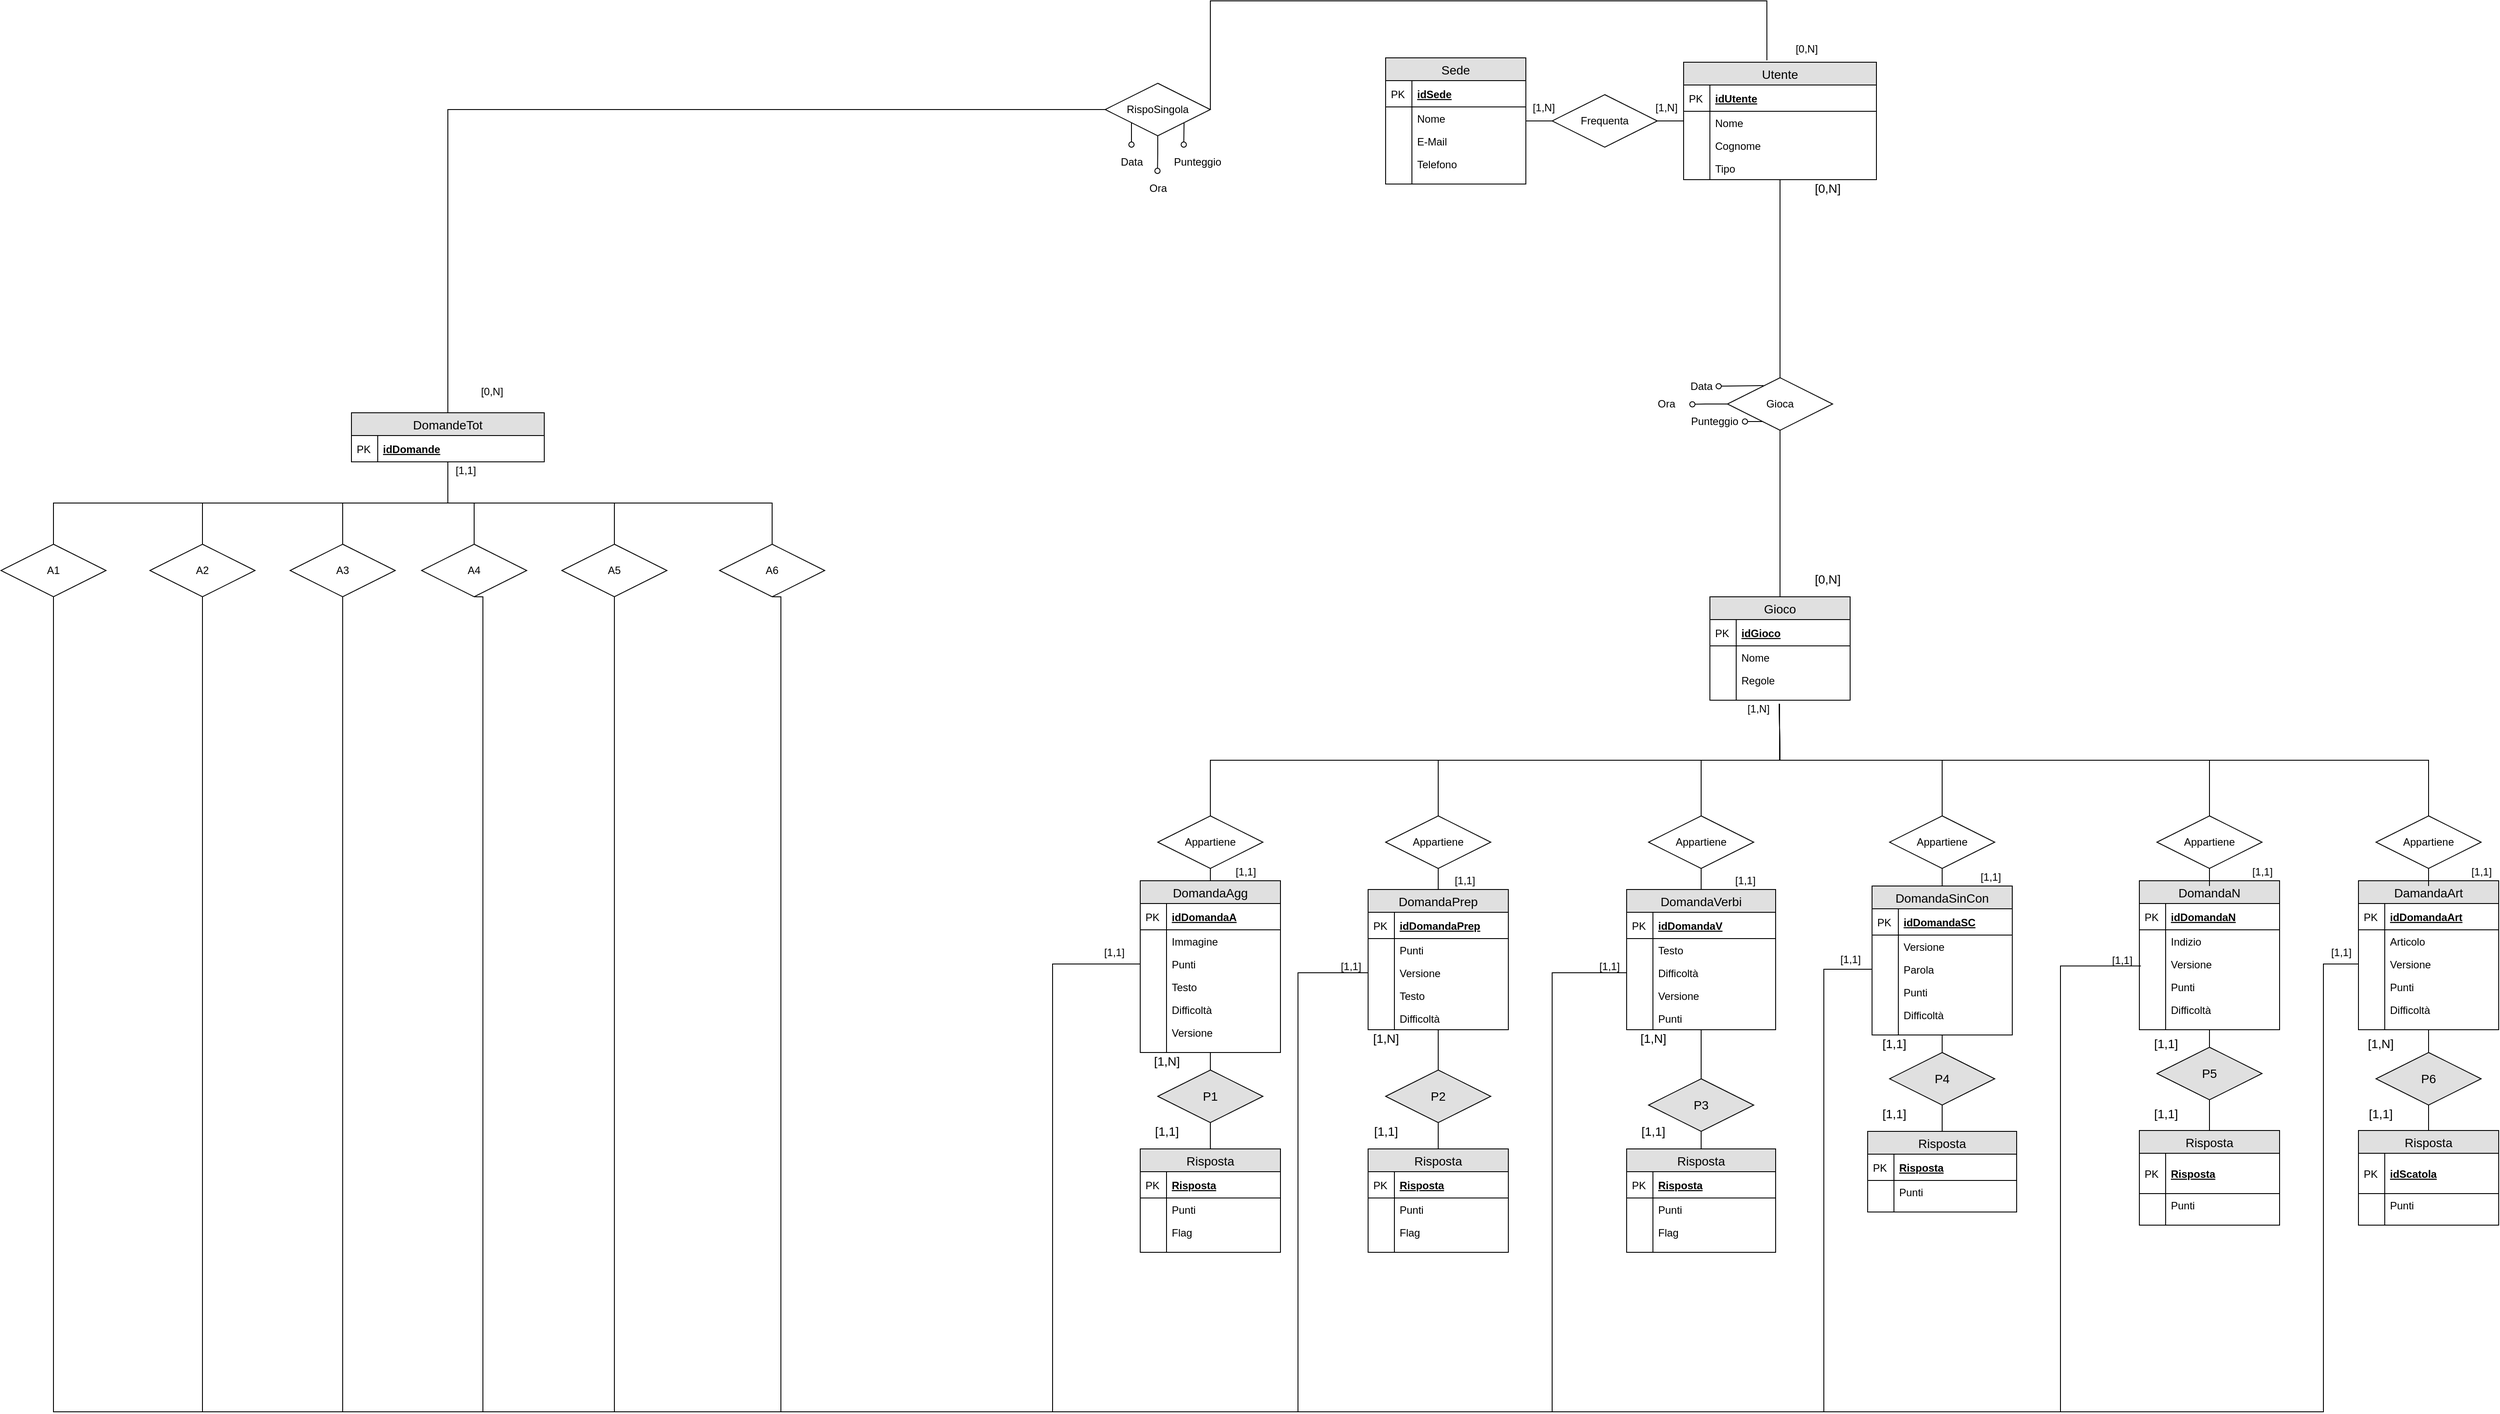 <mxfile version="12.7.0" type="github">
  <diagram id="oJLfNqRauhqa5xgDHrzO" name="Page-1">
    <mxGraphModel dx="3663" dy="658" grid="1" gridSize="10" guides="1" tooltips="1" connect="1" arrows="1" fold="1" page="1" pageScale="1" pageWidth="827" pageHeight="1169" math="0" shadow="0">
      <root>
        <mxCell id="0"/>
        <mxCell id="1" parent="0"/>
        <mxCell id="fyGPEh1QH60FLGqY0S4b-1" value="Utente" style="swimlane;fontStyle=0;childLayout=stackLayout;horizontal=1;startSize=26;fillColor=#e0e0e0;horizontalStack=0;resizeParent=1;resizeParentMax=0;resizeLast=0;collapsible=1;marginBottom=0;swimlaneFillColor=#ffffff;align=center;fontSize=14;" parent="1" vertex="1">
          <mxGeometry x="240" y="80" width="220" height="134" as="geometry"/>
        </mxCell>
        <mxCell id="fyGPEh1QH60FLGqY0S4b-2" value="idUtente" style="shape=partialRectangle;top=0;left=0;right=0;bottom=1;align=left;verticalAlign=middle;fillColor=none;spacingLeft=34;spacingRight=4;overflow=hidden;rotatable=0;points=[[0,0.5],[1,0.5]];portConstraint=eastwest;dropTarget=0;fontStyle=5;fontSize=12;" parent="fyGPEh1QH60FLGqY0S4b-1" vertex="1">
          <mxGeometry y="26" width="220" height="30" as="geometry"/>
        </mxCell>
        <mxCell id="fyGPEh1QH60FLGqY0S4b-3" value="PK" style="shape=partialRectangle;top=0;left=0;bottom=0;fillColor=none;align=left;verticalAlign=middle;spacingLeft=4;spacingRight=4;overflow=hidden;rotatable=0;points=[];portConstraint=eastwest;part=1;fontSize=12;" parent="fyGPEh1QH60FLGqY0S4b-2" vertex="1" connectable="0">
          <mxGeometry width="30" height="30" as="geometry"/>
        </mxCell>
        <mxCell id="fyGPEh1QH60FLGqY0S4b-4" value="Nome" style="shape=partialRectangle;top=0;left=0;right=0;bottom=0;align=left;verticalAlign=top;fillColor=none;spacingLeft=34;spacingRight=4;overflow=hidden;rotatable=0;points=[[0,0.5],[1,0.5]];portConstraint=eastwest;dropTarget=0;fontSize=12;" parent="fyGPEh1QH60FLGqY0S4b-1" vertex="1">
          <mxGeometry y="56" width="220" height="26" as="geometry"/>
        </mxCell>
        <mxCell id="fyGPEh1QH60FLGqY0S4b-5" value="" style="shape=partialRectangle;top=0;left=0;bottom=0;fillColor=none;align=left;verticalAlign=top;spacingLeft=4;spacingRight=4;overflow=hidden;rotatable=0;points=[];portConstraint=eastwest;part=1;fontSize=12;" parent="fyGPEh1QH60FLGqY0S4b-4" vertex="1" connectable="0">
          <mxGeometry width="30" height="26" as="geometry"/>
        </mxCell>
        <mxCell id="fyGPEh1QH60FLGqY0S4b-6" value="Cognome" style="shape=partialRectangle;top=0;left=0;right=0;bottom=0;align=left;verticalAlign=top;fillColor=none;spacingLeft=34;spacingRight=4;overflow=hidden;rotatable=0;points=[[0,0.5],[1,0.5]];portConstraint=eastwest;dropTarget=0;fontSize=12;" parent="fyGPEh1QH60FLGqY0S4b-1" vertex="1">
          <mxGeometry y="82" width="220" height="26" as="geometry"/>
        </mxCell>
        <mxCell id="fyGPEh1QH60FLGqY0S4b-7" value="" style="shape=partialRectangle;top=0;left=0;bottom=0;fillColor=none;align=left;verticalAlign=top;spacingLeft=4;spacingRight=4;overflow=hidden;rotatable=0;points=[];portConstraint=eastwest;part=1;fontSize=12;" parent="fyGPEh1QH60FLGqY0S4b-6" vertex="1" connectable="0">
          <mxGeometry width="30" height="26" as="geometry"/>
        </mxCell>
        <mxCell id="fyGPEh1QH60FLGqY0S4b-8" value="Tipo" style="shape=partialRectangle;top=0;left=0;right=0;bottom=0;align=left;verticalAlign=top;fillColor=none;spacingLeft=34;spacingRight=4;overflow=hidden;rotatable=0;points=[[0,0.5],[1,0.5]];portConstraint=eastwest;dropTarget=0;fontSize=12;" parent="fyGPEh1QH60FLGqY0S4b-1" vertex="1">
          <mxGeometry y="108" width="220" height="26" as="geometry"/>
        </mxCell>
        <mxCell id="fyGPEh1QH60FLGqY0S4b-9" value="" style="shape=partialRectangle;top=0;left=0;bottom=0;fillColor=none;align=left;verticalAlign=top;spacingLeft=4;spacingRight=4;overflow=hidden;rotatable=0;points=[];portConstraint=eastwest;part=1;fontSize=12;" parent="fyGPEh1QH60FLGqY0S4b-8" vertex="1" connectable="0">
          <mxGeometry width="30" height="26" as="geometry"/>
        </mxCell>
        <mxCell id="kGWHChFnNLOmyEC3T0Xx-23" style="edgeStyle=orthogonalEdgeStyle;rounded=0;orthogonalLoop=1;jettySize=auto;html=1;exitX=1;exitY=0.5;exitDx=0;exitDy=0;startArrow=none;startFill=0;endArrow=none;endFill=0;" parent="1" source="fyGPEh1QH60FLGqY0S4b-12" target="fyGPEh1QH60FLGqY0S4b-1" edge="1">
          <mxGeometry relative="1" as="geometry"/>
        </mxCell>
        <mxCell id="kGWHChFnNLOmyEC3T0Xx-25" style="edgeStyle=orthogonalEdgeStyle;rounded=0;orthogonalLoop=1;jettySize=auto;html=1;exitX=0;exitY=0.5;exitDx=0;exitDy=0;startArrow=none;startFill=0;endArrow=none;endFill=0;" parent="1" source="fyGPEh1QH60FLGqY0S4b-12" target="fyGPEh1QH60FLGqY0S4b-13" edge="1">
          <mxGeometry relative="1" as="geometry"/>
        </mxCell>
        <mxCell id="fyGPEh1QH60FLGqY0S4b-12" value="Frequenta" style="shape=rhombus;perimeter=rhombusPerimeter;whiteSpace=wrap;html=1;align=center;" parent="1" vertex="1">
          <mxGeometry x="90" y="117" width="120" height="60" as="geometry"/>
        </mxCell>
        <mxCell id="fyGPEh1QH60FLGqY0S4b-13" value="Sede" style="swimlane;fontStyle=0;childLayout=stackLayout;horizontal=1;startSize=26;fillColor=#e0e0e0;horizontalStack=0;resizeParent=1;resizeParentMax=0;resizeLast=0;collapsible=1;marginBottom=0;swimlaneFillColor=#ffffff;align=center;fontSize=14;" parent="1" vertex="1">
          <mxGeometry x="-100" y="75" width="160" height="144" as="geometry"/>
        </mxCell>
        <mxCell id="fyGPEh1QH60FLGqY0S4b-14" value="idSede" style="shape=partialRectangle;top=0;left=0;right=0;bottom=1;align=left;verticalAlign=middle;fillColor=none;spacingLeft=34;spacingRight=4;overflow=hidden;rotatable=0;points=[[0,0.5],[1,0.5]];portConstraint=eastwest;dropTarget=0;fontStyle=5;fontSize=12;" parent="fyGPEh1QH60FLGqY0S4b-13" vertex="1">
          <mxGeometry y="26" width="160" height="30" as="geometry"/>
        </mxCell>
        <mxCell id="fyGPEh1QH60FLGqY0S4b-15" value="PK" style="shape=partialRectangle;top=0;left=0;bottom=0;fillColor=none;align=left;verticalAlign=middle;spacingLeft=4;spacingRight=4;overflow=hidden;rotatable=0;points=[];portConstraint=eastwest;part=1;fontSize=12;" parent="fyGPEh1QH60FLGqY0S4b-14" vertex="1" connectable="0">
          <mxGeometry width="30" height="30" as="geometry"/>
        </mxCell>
        <mxCell id="fyGPEh1QH60FLGqY0S4b-16" value="Nome" style="shape=partialRectangle;top=0;left=0;right=0;bottom=0;align=left;verticalAlign=top;fillColor=none;spacingLeft=34;spacingRight=4;overflow=hidden;rotatable=0;points=[[0,0.5],[1,0.5]];portConstraint=eastwest;dropTarget=0;fontSize=12;" parent="fyGPEh1QH60FLGqY0S4b-13" vertex="1">
          <mxGeometry y="56" width="160" height="26" as="geometry"/>
        </mxCell>
        <mxCell id="fyGPEh1QH60FLGqY0S4b-17" value="" style="shape=partialRectangle;top=0;left=0;bottom=0;fillColor=none;align=left;verticalAlign=top;spacingLeft=4;spacingRight=4;overflow=hidden;rotatable=0;points=[];portConstraint=eastwest;part=1;fontSize=12;" parent="fyGPEh1QH60FLGqY0S4b-16" vertex="1" connectable="0">
          <mxGeometry width="30" height="26" as="geometry"/>
        </mxCell>
        <mxCell id="fyGPEh1QH60FLGqY0S4b-18" value="E-Mail" style="shape=partialRectangle;top=0;left=0;right=0;bottom=0;align=left;verticalAlign=top;fillColor=none;spacingLeft=34;spacingRight=4;overflow=hidden;rotatable=0;points=[[0,0.5],[1,0.5]];portConstraint=eastwest;dropTarget=0;fontSize=12;" parent="fyGPEh1QH60FLGqY0S4b-13" vertex="1">
          <mxGeometry y="82" width="160" height="26" as="geometry"/>
        </mxCell>
        <mxCell id="fyGPEh1QH60FLGqY0S4b-19" value="" style="shape=partialRectangle;top=0;left=0;bottom=0;fillColor=none;align=left;verticalAlign=top;spacingLeft=4;spacingRight=4;overflow=hidden;rotatable=0;points=[];portConstraint=eastwest;part=1;fontSize=12;" parent="fyGPEh1QH60FLGqY0S4b-18" vertex="1" connectable="0">
          <mxGeometry width="30" height="26" as="geometry"/>
        </mxCell>
        <mxCell id="fyGPEh1QH60FLGqY0S4b-20" value="Telefono" style="shape=partialRectangle;top=0;left=0;right=0;bottom=0;align=left;verticalAlign=top;fillColor=none;spacingLeft=34;spacingRight=4;overflow=hidden;rotatable=0;points=[[0,0.5],[1,0.5]];portConstraint=eastwest;dropTarget=0;fontSize=12;" parent="fyGPEh1QH60FLGqY0S4b-13" vertex="1">
          <mxGeometry y="108" width="160" height="26" as="geometry"/>
        </mxCell>
        <mxCell id="fyGPEh1QH60FLGqY0S4b-21" value="" style="shape=partialRectangle;top=0;left=0;bottom=0;fillColor=none;align=left;verticalAlign=top;spacingLeft=4;spacingRight=4;overflow=hidden;rotatable=0;points=[];portConstraint=eastwest;part=1;fontSize=12;" parent="fyGPEh1QH60FLGqY0S4b-20" vertex="1" connectable="0">
          <mxGeometry width="30" height="26" as="geometry"/>
        </mxCell>
        <mxCell id="fyGPEh1QH60FLGqY0S4b-22" value="" style="shape=partialRectangle;top=0;left=0;right=0;bottom=0;align=left;verticalAlign=top;fillColor=none;spacingLeft=34;spacingRight=4;overflow=hidden;rotatable=0;points=[[0,0.5],[1,0.5]];portConstraint=eastwest;dropTarget=0;fontSize=12;" parent="fyGPEh1QH60FLGqY0S4b-13" vertex="1">
          <mxGeometry y="134" width="160" height="10" as="geometry"/>
        </mxCell>
        <mxCell id="fyGPEh1QH60FLGqY0S4b-23" value="" style="shape=partialRectangle;top=0;left=0;bottom=0;fillColor=none;align=left;verticalAlign=top;spacingLeft=4;spacingRight=4;overflow=hidden;rotatable=0;points=[];portConstraint=eastwest;part=1;fontSize=12;" parent="fyGPEh1QH60FLGqY0S4b-22" vertex="1" connectable="0">
          <mxGeometry width="30" height="10" as="geometry"/>
        </mxCell>
        <mxCell id="fyGPEh1QH60FLGqY0S4b-36" value="[1,N]" style="text;html=1;align=center;verticalAlign=middle;resizable=0;points=[];autosize=1;" parent="1" vertex="1">
          <mxGeometry x="60" y="122" width="40" height="20" as="geometry"/>
        </mxCell>
        <mxCell id="fyGPEh1QH60FLGqY0S4b-37" value="[1,N]" style="text;html=1;align=center;verticalAlign=middle;resizable=0;points=[];autosize=1;" parent="1" vertex="1">
          <mxGeometry x="200" y="122" width="40" height="20" as="geometry"/>
        </mxCell>
        <mxCell id="kGWHChFnNLOmyEC3T0Xx-19" style="edgeStyle=orthogonalEdgeStyle;rounded=0;orthogonalLoop=1;jettySize=auto;html=1;exitX=0.5;exitY=1;exitDx=0;exitDy=0;entryX=0.5;entryY=0;entryDx=0;entryDy=0;endArrow=none;endFill=0;" parent="1" source="fyGPEh1QH60FLGqY0S4b-38" target="fyGPEh1QH60FLGqY0S4b-41" edge="1">
          <mxGeometry relative="1" as="geometry"/>
        </mxCell>
        <mxCell id="kGWHChFnNLOmyEC3T0Xx-20" style="edgeStyle=orthogonalEdgeStyle;rounded=0;orthogonalLoop=1;jettySize=auto;html=1;exitX=0.5;exitY=0;exitDx=0;exitDy=0;endArrow=none;endFill=0;" parent="1" source="fyGPEh1QH60FLGqY0S4b-38" target="fyGPEh1QH60FLGqY0S4b-1" edge="1">
          <mxGeometry relative="1" as="geometry"/>
        </mxCell>
        <mxCell id="kGWHChFnNLOmyEC3T0Xx-71" style="edgeStyle=orthogonalEdgeStyle;rounded=0;orthogonalLoop=1;jettySize=auto;html=1;exitX=0;exitY=0.5;exitDx=0;exitDy=0;entryX=1.25;entryY=0.517;entryDx=0;entryDy=0;entryPerimeter=0;startArrow=none;startFill=0;endArrow=oval;endFill=0;" parent="1" source="fyGPEh1QH60FLGqY0S4b-38" target="kGWHChFnNLOmyEC3T0Xx-70" edge="1">
          <mxGeometry relative="1" as="geometry"/>
        </mxCell>
        <mxCell id="fyGPEh1QH60FLGqY0S4b-38" value="Gioca" style="shape=rhombus;perimeter=rhombusPerimeter;whiteSpace=wrap;html=1;align=center;" parent="1" vertex="1">
          <mxGeometry x="290" y="440" width="120" height="60" as="geometry"/>
        </mxCell>
        <mxCell id="fyGPEh1QH60FLGqY0S4b-39" value="Data" style="text;html=1;align=center;verticalAlign=middle;resizable=0;points=[];autosize=1;" parent="1" vertex="1">
          <mxGeometry x="240" y="440" width="40" height="20" as="geometry"/>
        </mxCell>
        <mxCell id="fyGPEh1QH60FLGqY0S4b-40" value="Punteggio" style="text;html=1;align=center;verticalAlign=middle;resizable=0;points=[];autosize=1;" parent="1" vertex="1">
          <mxGeometry x="240" y="480" width="70" height="20" as="geometry"/>
        </mxCell>
        <mxCell id="fyGPEh1QH60FLGqY0S4b-41" value="Gioco" style="swimlane;fontStyle=0;childLayout=stackLayout;horizontal=1;startSize=26;fillColor=#e0e0e0;horizontalStack=0;resizeParent=1;resizeParentMax=0;resizeLast=0;collapsible=1;marginBottom=0;swimlaneFillColor=#ffffff;align=center;fontSize=14;" parent="1" vertex="1">
          <mxGeometry x="270" y="690" width="160" height="118" as="geometry"/>
        </mxCell>
        <mxCell id="fyGPEh1QH60FLGqY0S4b-42" value="idGioco" style="shape=partialRectangle;top=0;left=0;right=0;bottom=1;align=left;verticalAlign=middle;fillColor=none;spacingLeft=34;spacingRight=4;overflow=hidden;rotatable=0;points=[[0,0.5],[1,0.5]];portConstraint=eastwest;dropTarget=0;fontStyle=5;fontSize=12;" parent="fyGPEh1QH60FLGqY0S4b-41" vertex="1">
          <mxGeometry y="26" width="160" height="30" as="geometry"/>
        </mxCell>
        <mxCell id="fyGPEh1QH60FLGqY0S4b-43" value="PK" style="shape=partialRectangle;top=0;left=0;bottom=0;fillColor=none;align=left;verticalAlign=middle;spacingLeft=4;spacingRight=4;overflow=hidden;rotatable=0;points=[];portConstraint=eastwest;part=1;fontSize=12;" parent="fyGPEh1QH60FLGqY0S4b-42" vertex="1" connectable="0">
          <mxGeometry width="30" height="30" as="geometry"/>
        </mxCell>
        <mxCell id="fyGPEh1QH60FLGqY0S4b-46" value="Nome" style="shape=partialRectangle;top=0;left=0;right=0;bottom=0;align=left;verticalAlign=top;fillColor=none;spacingLeft=34;spacingRight=4;overflow=hidden;rotatable=0;points=[[0,0.5],[1,0.5]];portConstraint=eastwest;dropTarget=0;fontSize=12;" parent="fyGPEh1QH60FLGqY0S4b-41" vertex="1">
          <mxGeometry y="56" width="160" height="26" as="geometry"/>
        </mxCell>
        <mxCell id="fyGPEh1QH60FLGqY0S4b-47" value="" style="shape=partialRectangle;top=0;left=0;bottom=0;fillColor=none;align=left;verticalAlign=top;spacingLeft=4;spacingRight=4;overflow=hidden;rotatable=0;points=[];portConstraint=eastwest;part=1;fontSize=12;" parent="fyGPEh1QH60FLGqY0S4b-46" vertex="1" connectable="0">
          <mxGeometry width="30" height="26" as="geometry"/>
        </mxCell>
        <mxCell id="fyGPEh1QH60FLGqY0S4b-48" value="Regole" style="shape=partialRectangle;top=0;left=0;right=0;bottom=0;align=left;verticalAlign=top;fillColor=none;spacingLeft=34;spacingRight=4;overflow=hidden;rotatable=0;points=[[0,0.5],[1,0.5]];portConstraint=eastwest;dropTarget=0;fontSize=12;" parent="fyGPEh1QH60FLGqY0S4b-41" vertex="1">
          <mxGeometry y="82" width="160" height="26" as="geometry"/>
        </mxCell>
        <mxCell id="fyGPEh1QH60FLGqY0S4b-49" value="" style="shape=partialRectangle;top=0;left=0;bottom=0;fillColor=none;align=left;verticalAlign=top;spacingLeft=4;spacingRight=4;overflow=hidden;rotatable=0;points=[];portConstraint=eastwest;part=1;fontSize=12;" parent="fyGPEh1QH60FLGqY0S4b-48" vertex="1" connectable="0">
          <mxGeometry width="30" height="26" as="geometry"/>
        </mxCell>
        <mxCell id="fyGPEh1QH60FLGqY0S4b-50" value="" style="shape=partialRectangle;top=0;left=0;right=0;bottom=0;align=left;verticalAlign=top;fillColor=none;spacingLeft=34;spacingRight=4;overflow=hidden;rotatable=0;points=[[0,0.5],[1,0.5]];portConstraint=eastwest;dropTarget=0;fontSize=12;" parent="fyGPEh1QH60FLGqY0S4b-41" vertex="1">
          <mxGeometry y="108" width="160" height="10" as="geometry"/>
        </mxCell>
        <mxCell id="fyGPEh1QH60FLGqY0S4b-51" value="" style="shape=partialRectangle;top=0;left=0;bottom=0;fillColor=none;align=left;verticalAlign=top;spacingLeft=4;spacingRight=4;overflow=hidden;rotatable=0;points=[];portConstraint=eastwest;part=1;fontSize=12;" parent="fyGPEh1QH60FLGqY0S4b-50" vertex="1" connectable="0">
          <mxGeometry width="30" height="10" as="geometry"/>
        </mxCell>
        <mxCell id="kGWHChFnNLOmyEC3T0Xx-69" value="" style="edgeStyle=orthogonalEdgeStyle;rounded=0;orthogonalLoop=1;jettySize=auto;html=1;startArrow=none;startFill=0;endArrow=none;endFill=0;" parent="1" source="fyGPEh1QH60FLGqY0S4b-63" target="kGWHChFnNLOmyEC3T0Xx-28" edge="1">
          <mxGeometry relative="1" as="geometry"/>
        </mxCell>
        <mxCell id="fyGPEh1QH60FLGqY0S4b-63" value="DomandaVerbi" style="swimlane;fontStyle=0;childLayout=stackLayout;horizontal=1;startSize=26;fillColor=#e0e0e0;horizontalStack=0;resizeParent=1;resizeParentMax=0;resizeLast=0;collapsible=1;marginBottom=0;swimlaneFillColor=#ffffff;align=center;fontSize=14;" parent="1" vertex="1">
          <mxGeometry x="175" y="1024" width="170" height="160" as="geometry"/>
        </mxCell>
        <mxCell id="fyGPEh1QH60FLGqY0S4b-64" value="idDomandaV" style="shape=partialRectangle;top=0;left=0;right=0;bottom=1;align=left;verticalAlign=middle;fillColor=none;spacingLeft=34;spacingRight=4;overflow=hidden;rotatable=0;points=[[0,0.5],[1,0.5]];portConstraint=eastwest;dropTarget=0;fontStyle=5;fontSize=12;" parent="fyGPEh1QH60FLGqY0S4b-63" vertex="1">
          <mxGeometry y="26" width="170" height="30" as="geometry"/>
        </mxCell>
        <mxCell id="fyGPEh1QH60FLGqY0S4b-65" value="PK" style="shape=partialRectangle;top=0;left=0;bottom=0;fillColor=none;align=left;verticalAlign=middle;spacingLeft=4;spacingRight=4;overflow=hidden;rotatable=0;points=[];portConstraint=eastwest;part=1;fontSize=12;" parent="fyGPEh1QH60FLGqY0S4b-64" vertex="1" connectable="0">
          <mxGeometry width="30" height="30" as="geometry"/>
        </mxCell>
        <mxCell id="fyGPEh1QH60FLGqY0S4b-70" value="Testo" style="shape=partialRectangle;top=0;left=0;right=0;bottom=0;align=left;verticalAlign=top;fillColor=none;spacingLeft=34;spacingRight=4;overflow=hidden;rotatable=0;points=[[0,0.5],[1,0.5]];portConstraint=eastwest;dropTarget=0;fontSize=12;" parent="fyGPEh1QH60FLGqY0S4b-63" vertex="1">
          <mxGeometry y="56" width="170" height="26" as="geometry"/>
        </mxCell>
        <mxCell id="fyGPEh1QH60FLGqY0S4b-71" value="" style="shape=partialRectangle;top=0;left=0;bottom=0;fillColor=none;align=left;verticalAlign=top;spacingLeft=4;spacingRight=4;overflow=hidden;rotatable=0;points=[];portConstraint=eastwest;part=1;fontSize=12;" parent="fyGPEh1QH60FLGqY0S4b-70" vertex="1" connectable="0">
          <mxGeometry width="30" height="26" as="geometry"/>
        </mxCell>
        <mxCell id="kGWHChFnNLOmyEC3T0Xx-58" value="Difficoltà" style="shape=partialRectangle;top=0;left=0;right=0;bottom=0;align=left;verticalAlign=top;fillColor=none;spacingLeft=34;spacingRight=4;overflow=hidden;rotatable=0;points=[[0,0.5],[1,0.5]];portConstraint=eastwest;dropTarget=0;fontSize=12;" parent="fyGPEh1QH60FLGqY0S4b-63" vertex="1">
          <mxGeometry y="82" width="170" height="26" as="geometry"/>
        </mxCell>
        <mxCell id="kGWHChFnNLOmyEC3T0Xx-59" value="" style="shape=partialRectangle;top=0;left=0;bottom=0;fillColor=none;align=left;verticalAlign=top;spacingLeft=4;spacingRight=4;overflow=hidden;rotatable=0;points=[];portConstraint=eastwest;part=1;fontSize=12;" parent="kGWHChFnNLOmyEC3T0Xx-58" vertex="1" connectable="0">
          <mxGeometry width="30" height="26" as="geometry"/>
        </mxCell>
        <mxCell id="kGWHChFnNLOmyEC3T0Xx-146" value="Versione" style="shape=partialRectangle;top=0;left=0;right=0;bottom=0;align=left;verticalAlign=top;fillColor=none;spacingLeft=34;spacingRight=4;overflow=hidden;rotatable=0;points=[[0,0.5],[1,0.5]];portConstraint=eastwest;dropTarget=0;fontSize=12;" parent="fyGPEh1QH60FLGqY0S4b-63" vertex="1">
          <mxGeometry y="108" width="170" height="26" as="geometry"/>
        </mxCell>
        <mxCell id="kGWHChFnNLOmyEC3T0Xx-147" value="" style="shape=partialRectangle;top=0;left=0;bottom=0;fillColor=none;align=left;verticalAlign=top;spacingLeft=4;spacingRight=4;overflow=hidden;rotatable=0;points=[];portConstraint=eastwest;part=1;fontSize=12;" parent="kGWHChFnNLOmyEC3T0Xx-146" vertex="1" connectable="0">
          <mxGeometry width="30" height="26" as="geometry"/>
        </mxCell>
        <mxCell id="fyGPEh1QH60FLGqY0S4b-96" value="Punti" style="shape=partialRectangle;top=0;left=0;right=0;bottom=0;align=left;verticalAlign=top;fillColor=none;spacingLeft=34;spacingRight=4;overflow=hidden;rotatable=0;points=[[0,0.5],[1,0.5]];portConstraint=eastwest;dropTarget=0;fontSize=12;" parent="fyGPEh1QH60FLGqY0S4b-63" vertex="1">
          <mxGeometry y="134" width="170" height="26" as="geometry"/>
        </mxCell>
        <mxCell id="fyGPEh1QH60FLGqY0S4b-97" value="" style="shape=partialRectangle;top=0;left=0;bottom=0;fillColor=none;align=left;verticalAlign=top;spacingLeft=4;spacingRight=4;overflow=hidden;rotatable=0;points=[];portConstraint=eastwest;part=1;fontSize=12;" parent="fyGPEh1QH60FLGqY0S4b-96" vertex="1" connectable="0">
          <mxGeometry width="30" height="26" as="geometry"/>
        </mxCell>
        <mxCell id="fyGPEh1QH60FLGqY0S4b-74" value="Risposta" style="swimlane;fontStyle=0;childLayout=stackLayout;horizontal=1;startSize=26;fillColor=#e0e0e0;horizontalStack=0;resizeParent=1;resizeParentMax=0;resizeLast=0;collapsible=1;marginBottom=0;swimlaneFillColor=#ffffff;align=center;fontSize=14;" parent="1" vertex="1">
          <mxGeometry x="175" y="1320" width="170" height="118" as="geometry"/>
        </mxCell>
        <mxCell id="fyGPEh1QH60FLGqY0S4b-75" value="Risposta" style="shape=partialRectangle;top=0;left=0;right=0;bottom=1;align=left;verticalAlign=middle;fillColor=none;spacingLeft=34;spacingRight=4;overflow=hidden;rotatable=0;points=[[0,0.5],[1,0.5]];portConstraint=eastwest;dropTarget=0;fontStyle=5;fontSize=12;" parent="fyGPEh1QH60FLGqY0S4b-74" vertex="1">
          <mxGeometry y="26" width="170" height="30" as="geometry"/>
        </mxCell>
        <mxCell id="fyGPEh1QH60FLGqY0S4b-76" value="PK" style="shape=partialRectangle;top=0;left=0;bottom=0;fillColor=none;align=left;verticalAlign=middle;spacingLeft=4;spacingRight=4;overflow=hidden;rotatable=0;points=[];portConstraint=eastwest;part=1;fontSize=12;" parent="fyGPEh1QH60FLGqY0S4b-75" vertex="1" connectable="0">
          <mxGeometry width="30" height="30" as="geometry"/>
        </mxCell>
        <mxCell id="fyGPEh1QH60FLGqY0S4b-77" value="Punti" style="shape=partialRectangle;top=0;left=0;right=0;bottom=0;align=left;verticalAlign=top;fillColor=none;spacingLeft=34;spacingRight=4;overflow=hidden;rotatable=0;points=[[0,0.5],[1,0.5]];portConstraint=eastwest;dropTarget=0;fontSize=12;" parent="fyGPEh1QH60FLGqY0S4b-74" vertex="1">
          <mxGeometry y="56" width="170" height="26" as="geometry"/>
        </mxCell>
        <mxCell id="fyGPEh1QH60FLGqY0S4b-78" value="" style="shape=partialRectangle;top=0;left=0;bottom=0;fillColor=none;align=left;verticalAlign=top;spacingLeft=4;spacingRight=4;overflow=hidden;rotatable=0;points=[];portConstraint=eastwest;part=1;fontSize=12;" parent="fyGPEh1QH60FLGqY0S4b-77" vertex="1" connectable="0">
          <mxGeometry width="30" height="26" as="geometry"/>
        </mxCell>
        <mxCell id="fyGPEh1QH60FLGqY0S4b-79" value="Flag" style="shape=partialRectangle;top=0;left=0;right=0;bottom=0;align=left;verticalAlign=top;fillColor=none;spacingLeft=34;spacingRight=4;overflow=hidden;rotatable=0;points=[[0,0.5],[1,0.5]];portConstraint=eastwest;dropTarget=0;fontSize=12;" parent="fyGPEh1QH60FLGqY0S4b-74" vertex="1">
          <mxGeometry y="82" width="170" height="26" as="geometry"/>
        </mxCell>
        <mxCell id="fyGPEh1QH60FLGqY0S4b-80" value="" style="shape=partialRectangle;top=0;left=0;bottom=0;fillColor=none;align=left;verticalAlign=top;spacingLeft=4;spacingRight=4;overflow=hidden;rotatable=0;points=[];portConstraint=eastwest;part=1;fontSize=12;" parent="fyGPEh1QH60FLGqY0S4b-79" vertex="1" connectable="0">
          <mxGeometry width="30" height="26" as="geometry"/>
        </mxCell>
        <mxCell id="fyGPEh1QH60FLGqY0S4b-83" value="" style="shape=partialRectangle;top=0;left=0;right=0;bottom=0;align=left;verticalAlign=top;fillColor=none;spacingLeft=34;spacingRight=4;overflow=hidden;rotatable=0;points=[[0,0.5],[1,0.5]];portConstraint=eastwest;dropTarget=0;fontSize=12;" parent="fyGPEh1QH60FLGqY0S4b-74" vertex="1">
          <mxGeometry y="108" width="170" height="10" as="geometry"/>
        </mxCell>
        <mxCell id="fyGPEh1QH60FLGqY0S4b-84" value="" style="shape=partialRectangle;top=0;left=0;bottom=0;fillColor=none;align=left;verticalAlign=top;spacingLeft=4;spacingRight=4;overflow=hidden;rotatable=0;points=[];portConstraint=eastwest;part=1;fontSize=12;" parent="fyGPEh1QH60FLGqY0S4b-83" vertex="1" connectable="0">
          <mxGeometry width="30" height="10" as="geometry"/>
        </mxCell>
        <mxCell id="fyGPEh1QH60FLGqY0S4b-85" value="DomandaSinCon" style="swimlane;fontStyle=0;childLayout=stackLayout;horizontal=1;startSize=26;fillColor=#e0e0e0;horizontalStack=0;resizeParent=1;resizeParentMax=0;resizeLast=0;collapsible=1;marginBottom=0;swimlaneFillColor=#ffffff;align=center;fontSize=14;" parent="1" vertex="1">
          <mxGeometry x="455" y="1020" width="160" height="170" as="geometry"/>
        </mxCell>
        <mxCell id="fyGPEh1QH60FLGqY0S4b-86" value="idDomandaSC" style="shape=partialRectangle;top=0;left=0;right=0;bottom=1;align=left;verticalAlign=middle;fillColor=none;spacingLeft=34;spacingRight=4;overflow=hidden;rotatable=0;points=[[0,0.5],[1,0.5]];portConstraint=eastwest;dropTarget=0;fontStyle=5;fontSize=12;" parent="fyGPEh1QH60FLGqY0S4b-85" vertex="1">
          <mxGeometry y="26" width="160" height="30" as="geometry"/>
        </mxCell>
        <mxCell id="fyGPEh1QH60FLGqY0S4b-87" value="PK" style="shape=partialRectangle;top=0;left=0;bottom=0;fillColor=none;align=left;verticalAlign=middle;spacingLeft=4;spacingRight=4;overflow=hidden;rotatable=0;points=[];portConstraint=eastwest;part=1;fontSize=12;" parent="fyGPEh1QH60FLGqY0S4b-86" vertex="1" connectable="0">
          <mxGeometry width="30" height="30" as="geometry"/>
        </mxCell>
        <mxCell id="kGWHChFnNLOmyEC3T0Xx-148" value="Versione" style="shape=partialRectangle;top=0;left=0;right=0;bottom=0;align=left;verticalAlign=top;fillColor=none;spacingLeft=34;spacingRight=4;overflow=hidden;rotatable=0;points=[[0,0.5],[1,0.5]];portConstraint=eastwest;dropTarget=0;fontSize=12;" parent="fyGPEh1QH60FLGqY0S4b-85" vertex="1">
          <mxGeometry y="56" width="160" height="26" as="geometry"/>
        </mxCell>
        <mxCell id="kGWHChFnNLOmyEC3T0Xx-149" value="" style="shape=partialRectangle;top=0;left=0;bottom=0;fillColor=none;align=left;verticalAlign=top;spacingLeft=4;spacingRight=4;overflow=hidden;rotatable=0;points=[];portConstraint=eastwest;part=1;fontSize=12;" parent="kGWHChFnNLOmyEC3T0Xx-148" vertex="1" connectable="0">
          <mxGeometry width="30" height="26" as="geometry"/>
        </mxCell>
        <mxCell id="fyGPEh1QH60FLGqY0S4b-88" value="Parola" style="shape=partialRectangle;top=0;left=0;right=0;bottom=0;align=left;verticalAlign=top;fillColor=none;spacingLeft=34;spacingRight=4;overflow=hidden;rotatable=0;points=[[0,0.5],[1,0.5]];portConstraint=eastwest;dropTarget=0;fontSize=12;" parent="fyGPEh1QH60FLGqY0S4b-85" vertex="1">
          <mxGeometry y="82" width="160" height="26" as="geometry"/>
        </mxCell>
        <mxCell id="fyGPEh1QH60FLGqY0S4b-89" value="" style="shape=partialRectangle;top=0;left=0;bottom=0;fillColor=none;align=left;verticalAlign=top;spacingLeft=4;spacingRight=4;overflow=hidden;rotatable=0;points=[];portConstraint=eastwest;part=1;fontSize=12;" parent="fyGPEh1QH60FLGqY0S4b-88" vertex="1" connectable="0">
          <mxGeometry width="30" height="26" as="geometry"/>
        </mxCell>
        <mxCell id="fyGPEh1QH60FLGqY0S4b-90" value="Punti" style="shape=partialRectangle;top=0;left=0;right=0;bottom=0;align=left;verticalAlign=top;fillColor=none;spacingLeft=34;spacingRight=4;overflow=hidden;rotatable=0;points=[[0,0.5],[1,0.5]];portConstraint=eastwest;dropTarget=0;fontSize=12;" parent="fyGPEh1QH60FLGqY0S4b-85" vertex="1">
          <mxGeometry y="108" width="160" height="26" as="geometry"/>
        </mxCell>
        <mxCell id="fyGPEh1QH60FLGqY0S4b-91" value="" style="shape=partialRectangle;top=0;left=0;bottom=0;fillColor=none;align=left;verticalAlign=top;spacingLeft=4;spacingRight=4;overflow=hidden;rotatable=0;points=[];portConstraint=eastwest;part=1;fontSize=12;" parent="fyGPEh1QH60FLGqY0S4b-90" vertex="1" connectable="0">
          <mxGeometry width="30" height="26" as="geometry"/>
        </mxCell>
        <mxCell id="kGWHChFnNLOmyEC3T0Xx-60" value="Difficoltà" style="shape=partialRectangle;top=0;left=0;right=0;bottom=0;align=left;verticalAlign=top;fillColor=none;spacingLeft=34;spacingRight=4;overflow=hidden;rotatable=0;points=[[0,0.5],[1,0.5]];portConstraint=eastwest;dropTarget=0;fontSize=12;" parent="fyGPEh1QH60FLGqY0S4b-85" vertex="1">
          <mxGeometry y="134" width="160" height="26" as="geometry"/>
        </mxCell>
        <mxCell id="kGWHChFnNLOmyEC3T0Xx-61" value="" style="shape=partialRectangle;top=0;left=0;bottom=0;fillColor=none;align=left;verticalAlign=top;spacingLeft=4;spacingRight=4;overflow=hidden;rotatable=0;points=[];portConstraint=eastwest;part=1;fontSize=12;" parent="kGWHChFnNLOmyEC3T0Xx-60" vertex="1" connectable="0">
          <mxGeometry width="30" height="26" as="geometry"/>
        </mxCell>
        <mxCell id="fyGPEh1QH60FLGqY0S4b-94" value="" style="shape=partialRectangle;top=0;left=0;right=0;bottom=0;align=left;verticalAlign=top;fillColor=none;spacingLeft=34;spacingRight=4;overflow=hidden;rotatable=0;points=[[0,0.5],[1,0.5]];portConstraint=eastwest;dropTarget=0;fontSize=12;" parent="fyGPEh1QH60FLGqY0S4b-85" vertex="1">
          <mxGeometry y="160" width="160" height="10" as="geometry"/>
        </mxCell>
        <mxCell id="fyGPEh1QH60FLGqY0S4b-95" value="" style="shape=partialRectangle;top=0;left=0;bottom=0;fillColor=none;align=left;verticalAlign=top;spacingLeft=4;spacingRight=4;overflow=hidden;rotatable=0;points=[];portConstraint=eastwest;part=1;fontSize=12;" parent="fyGPEh1QH60FLGqY0S4b-94" vertex="1" connectable="0">
          <mxGeometry width="30" height="10" as="geometry"/>
        </mxCell>
        <mxCell id="fyGPEh1QH60FLGqY0S4b-109" value="Risposta" style="swimlane;fontStyle=0;childLayout=stackLayout;horizontal=1;startSize=26;fillColor=#e0e0e0;horizontalStack=0;resizeParent=1;resizeParentMax=0;resizeLast=0;collapsible=1;marginBottom=0;swimlaneFillColor=#ffffff;align=center;fontSize=14;" parent="1" vertex="1">
          <mxGeometry x="450" y="1300" width="170" height="92" as="geometry"/>
        </mxCell>
        <mxCell id="fyGPEh1QH60FLGqY0S4b-110" value="Risposta" style="shape=partialRectangle;top=0;left=0;right=0;bottom=1;align=left;verticalAlign=middle;fillColor=none;spacingLeft=34;spacingRight=4;overflow=hidden;rotatable=0;points=[[0,0.5],[1,0.5]];portConstraint=eastwest;dropTarget=0;fontStyle=5;fontSize=12;" parent="fyGPEh1QH60FLGqY0S4b-109" vertex="1">
          <mxGeometry y="26" width="170" height="30" as="geometry"/>
        </mxCell>
        <mxCell id="fyGPEh1QH60FLGqY0S4b-111" value="PK" style="shape=partialRectangle;top=0;left=0;bottom=0;fillColor=none;align=left;verticalAlign=middle;spacingLeft=4;spacingRight=4;overflow=hidden;rotatable=0;points=[];portConstraint=eastwest;part=1;fontSize=12;" parent="fyGPEh1QH60FLGqY0S4b-110" vertex="1" connectable="0">
          <mxGeometry width="30" height="30" as="geometry"/>
        </mxCell>
        <mxCell id="fyGPEh1QH60FLGqY0S4b-112" value="Punti" style="shape=partialRectangle;top=0;left=0;right=0;bottom=0;align=left;verticalAlign=top;fillColor=none;spacingLeft=34;spacingRight=4;overflow=hidden;rotatable=0;points=[[0,0.5],[1,0.5]];portConstraint=eastwest;dropTarget=0;fontSize=12;" parent="fyGPEh1QH60FLGqY0S4b-109" vertex="1">
          <mxGeometry y="56" width="170" height="26" as="geometry"/>
        </mxCell>
        <mxCell id="fyGPEh1QH60FLGqY0S4b-113" value="" style="shape=partialRectangle;top=0;left=0;bottom=0;fillColor=none;align=left;verticalAlign=top;spacingLeft=4;spacingRight=4;overflow=hidden;rotatable=0;points=[];portConstraint=eastwest;part=1;fontSize=12;" parent="fyGPEh1QH60FLGqY0S4b-112" vertex="1" connectable="0">
          <mxGeometry width="30" height="26" as="geometry"/>
        </mxCell>
        <mxCell id="fyGPEh1QH60FLGqY0S4b-118" value="" style="shape=partialRectangle;top=0;left=0;right=0;bottom=0;align=left;verticalAlign=top;fillColor=none;spacingLeft=34;spacingRight=4;overflow=hidden;rotatable=0;points=[[0,0.5],[1,0.5]];portConstraint=eastwest;dropTarget=0;fontSize=12;" parent="fyGPEh1QH60FLGqY0S4b-109" vertex="1">
          <mxGeometry y="82" width="170" height="10" as="geometry"/>
        </mxCell>
        <mxCell id="fyGPEh1QH60FLGqY0S4b-119" value="" style="shape=partialRectangle;top=0;left=0;bottom=0;fillColor=none;align=left;verticalAlign=top;spacingLeft=4;spacingRight=4;overflow=hidden;rotatable=0;points=[];portConstraint=eastwest;part=1;fontSize=12;" parent="fyGPEh1QH60FLGqY0S4b-118" vertex="1" connectable="0">
          <mxGeometry width="30" height="10" as="geometry"/>
        </mxCell>
        <mxCell id="fyGPEh1QH60FLGqY0S4b-120" value="Risposta" style="swimlane;fontStyle=0;childLayout=stackLayout;horizontal=1;startSize=26;fillColor=#e0e0e0;horizontalStack=0;resizeParent=1;resizeParentMax=0;resizeLast=0;collapsible=1;marginBottom=0;swimlaneFillColor=#ffffff;align=center;fontSize=14;" parent="1" vertex="1">
          <mxGeometry x="-120" y="1320" width="160" height="118" as="geometry"/>
        </mxCell>
        <mxCell id="fyGPEh1QH60FLGqY0S4b-121" value="Risposta" style="shape=partialRectangle;top=0;left=0;right=0;bottom=1;align=left;verticalAlign=middle;fillColor=none;spacingLeft=34;spacingRight=4;overflow=hidden;rotatable=0;points=[[0,0.5],[1,0.5]];portConstraint=eastwest;dropTarget=0;fontStyle=5;fontSize=12;" parent="fyGPEh1QH60FLGqY0S4b-120" vertex="1">
          <mxGeometry y="26" width="160" height="30" as="geometry"/>
        </mxCell>
        <mxCell id="fyGPEh1QH60FLGqY0S4b-122" value="PK" style="shape=partialRectangle;top=0;left=0;bottom=0;fillColor=none;align=left;verticalAlign=middle;spacingLeft=4;spacingRight=4;overflow=hidden;rotatable=0;points=[];portConstraint=eastwest;part=1;fontSize=12;" parent="fyGPEh1QH60FLGqY0S4b-121" vertex="1" connectable="0">
          <mxGeometry width="30" height="30" as="geometry"/>
        </mxCell>
        <mxCell id="fyGPEh1QH60FLGqY0S4b-125" value="Punti" style="shape=partialRectangle;top=0;left=0;right=0;bottom=0;align=left;verticalAlign=top;fillColor=none;spacingLeft=34;spacingRight=4;overflow=hidden;rotatable=0;points=[[0,0.5],[1,0.5]];portConstraint=eastwest;dropTarget=0;fontSize=12;" parent="fyGPEh1QH60FLGqY0S4b-120" vertex="1">
          <mxGeometry y="56" width="160" height="26" as="geometry"/>
        </mxCell>
        <mxCell id="fyGPEh1QH60FLGqY0S4b-126" value="" style="shape=partialRectangle;top=0;left=0;bottom=0;fillColor=none;align=left;verticalAlign=top;spacingLeft=4;spacingRight=4;overflow=hidden;rotatable=0;points=[];portConstraint=eastwest;part=1;fontSize=12;" parent="fyGPEh1QH60FLGqY0S4b-125" vertex="1" connectable="0">
          <mxGeometry width="30" height="26" as="geometry"/>
        </mxCell>
        <mxCell id="JKyJmAXLsVFuIjxXHFtV-64" value="Flag" style="shape=partialRectangle;top=0;left=0;right=0;bottom=0;align=left;verticalAlign=top;fillColor=none;spacingLeft=34;spacingRight=4;overflow=hidden;rotatable=0;points=[[0,0.5],[1,0.5]];portConstraint=eastwest;dropTarget=0;fontSize=12;" vertex="1" parent="fyGPEh1QH60FLGqY0S4b-120">
          <mxGeometry y="82" width="160" height="26" as="geometry"/>
        </mxCell>
        <mxCell id="JKyJmAXLsVFuIjxXHFtV-65" value="" style="shape=partialRectangle;top=0;left=0;bottom=0;fillColor=none;align=left;verticalAlign=top;spacingLeft=4;spacingRight=4;overflow=hidden;rotatable=0;points=[];portConstraint=eastwest;part=1;fontSize=12;" vertex="1" connectable="0" parent="JKyJmAXLsVFuIjxXHFtV-64">
          <mxGeometry width="30" height="26" as="geometry"/>
        </mxCell>
        <mxCell id="fyGPEh1QH60FLGqY0S4b-129" value="" style="shape=partialRectangle;top=0;left=0;right=0;bottom=0;align=left;verticalAlign=top;fillColor=none;spacingLeft=34;spacingRight=4;overflow=hidden;rotatable=0;points=[[0,0.5],[1,0.5]];portConstraint=eastwest;dropTarget=0;fontSize=12;" parent="fyGPEh1QH60FLGqY0S4b-120" vertex="1">
          <mxGeometry y="108" width="160" height="10" as="geometry"/>
        </mxCell>
        <mxCell id="fyGPEh1QH60FLGqY0S4b-130" value="" style="shape=partialRectangle;top=0;left=0;bottom=0;fillColor=none;align=left;verticalAlign=top;spacingLeft=4;spacingRight=4;overflow=hidden;rotatable=0;points=[];portConstraint=eastwest;part=1;fontSize=12;" parent="fyGPEh1QH60FLGqY0S4b-129" vertex="1" connectable="0">
          <mxGeometry width="30" height="10" as="geometry"/>
        </mxCell>
        <mxCell id="fyGPEh1QH60FLGqY0S4b-131" value="DomandaPrep" style="swimlane;fontStyle=0;childLayout=stackLayout;horizontal=1;startSize=26;fillColor=#e0e0e0;horizontalStack=0;resizeParent=1;resizeParentMax=0;resizeLast=0;collapsible=1;marginBottom=0;swimlaneFillColor=#ffffff;align=center;fontSize=14;" parent="1" vertex="1">
          <mxGeometry x="-120" y="1024" width="160" height="160" as="geometry"/>
        </mxCell>
        <mxCell id="fyGPEh1QH60FLGqY0S4b-132" value="idDomandaPrep" style="shape=partialRectangle;top=0;left=0;right=0;bottom=1;align=left;verticalAlign=middle;fillColor=none;spacingLeft=34;spacingRight=4;overflow=hidden;rotatable=0;points=[[0,0.5],[1,0.5]];portConstraint=eastwest;dropTarget=0;fontStyle=5;fontSize=12;" parent="fyGPEh1QH60FLGqY0S4b-131" vertex="1">
          <mxGeometry y="26" width="160" height="30" as="geometry"/>
        </mxCell>
        <mxCell id="fyGPEh1QH60FLGqY0S4b-133" value="PK" style="shape=partialRectangle;top=0;left=0;bottom=0;fillColor=none;align=left;verticalAlign=middle;spacingLeft=4;spacingRight=4;overflow=hidden;rotatable=0;points=[];portConstraint=eastwest;part=1;fontSize=12;" parent="fyGPEh1QH60FLGqY0S4b-132" vertex="1" connectable="0">
          <mxGeometry width="30" height="30" as="geometry"/>
        </mxCell>
        <mxCell id="fyGPEh1QH60FLGqY0S4b-179" value="Punti" style="shape=partialRectangle;top=0;left=0;right=0;bottom=0;align=left;verticalAlign=top;fillColor=none;spacingLeft=34;spacingRight=4;overflow=hidden;rotatable=0;points=[[0,0.5],[1,0.5]];portConstraint=eastwest;dropTarget=0;fontSize=12;startSize=26;" parent="fyGPEh1QH60FLGqY0S4b-131" vertex="1">
          <mxGeometry y="56" width="160" height="26" as="geometry"/>
        </mxCell>
        <mxCell id="fyGPEh1QH60FLGqY0S4b-180" value="" style="shape=partialRectangle;top=0;left=0;bottom=0;fillColor=none;align=left;verticalAlign=top;spacingLeft=4;spacingRight=4;overflow=hidden;rotatable=0;points=[];portConstraint=eastwest;part=1;fontSize=12;" parent="fyGPEh1QH60FLGqY0S4b-179" vertex="1" connectable="0">
          <mxGeometry width="30" height="26" as="geometry"/>
        </mxCell>
        <mxCell id="kGWHChFnNLOmyEC3T0Xx-144" value="Versione" style="shape=partialRectangle;top=0;left=0;right=0;bottom=0;align=left;verticalAlign=top;fillColor=none;spacingLeft=34;spacingRight=4;overflow=hidden;rotatable=0;points=[[0,0.5],[1,0.5]];portConstraint=eastwest;dropTarget=0;fontSize=12;" parent="fyGPEh1QH60FLGqY0S4b-131" vertex="1">
          <mxGeometry y="82" width="160" height="26" as="geometry"/>
        </mxCell>
        <mxCell id="kGWHChFnNLOmyEC3T0Xx-145" value="" style="shape=partialRectangle;top=0;left=0;bottom=0;fillColor=none;align=left;verticalAlign=top;spacingLeft=4;spacingRight=4;overflow=hidden;rotatable=0;points=[];portConstraint=eastwest;part=1;fontSize=12;" parent="kGWHChFnNLOmyEC3T0Xx-144" vertex="1" connectable="0">
          <mxGeometry width="30" height="26" as="geometry"/>
        </mxCell>
        <mxCell id="fyGPEh1QH60FLGqY0S4b-134" value="Testo" style="shape=partialRectangle;top=0;left=0;right=0;bottom=0;align=left;verticalAlign=top;fillColor=none;spacingLeft=34;spacingRight=4;overflow=hidden;rotatable=0;points=[[0,0.5],[1,0.5]];portConstraint=eastwest;dropTarget=0;fontSize=12;" parent="fyGPEh1QH60FLGqY0S4b-131" vertex="1">
          <mxGeometry y="108" width="160" height="26" as="geometry"/>
        </mxCell>
        <mxCell id="fyGPEh1QH60FLGqY0S4b-135" value="" style="shape=partialRectangle;top=0;left=0;bottom=0;fillColor=none;align=left;verticalAlign=top;spacingLeft=4;spacingRight=4;overflow=hidden;rotatable=0;points=[];portConstraint=eastwest;part=1;fontSize=12;" parent="fyGPEh1QH60FLGqY0S4b-134" vertex="1" connectable="0">
          <mxGeometry width="30" height="26" as="geometry"/>
        </mxCell>
        <mxCell id="kGWHChFnNLOmyEC3T0Xx-56" value="Difficoltà" style="shape=partialRectangle;top=0;left=0;right=0;bottom=0;align=left;verticalAlign=top;fillColor=none;spacingLeft=34;spacingRight=4;overflow=hidden;rotatable=0;points=[[0,0.5],[1,0.5]];portConstraint=eastwest;dropTarget=0;fontSize=12;" parent="fyGPEh1QH60FLGqY0S4b-131" vertex="1">
          <mxGeometry y="134" width="160" height="26" as="geometry"/>
        </mxCell>
        <mxCell id="kGWHChFnNLOmyEC3T0Xx-57" value="" style="shape=partialRectangle;top=0;left=0;bottom=0;fillColor=none;align=left;verticalAlign=top;spacingLeft=4;spacingRight=4;overflow=hidden;rotatable=0;points=[];portConstraint=eastwest;part=1;fontSize=12;" parent="kGWHChFnNLOmyEC3T0Xx-56" vertex="1" connectable="0">
          <mxGeometry width="30" height="26" as="geometry"/>
        </mxCell>
        <mxCell id="fyGPEh1QH60FLGqY0S4b-153" value="Risposta" style="swimlane;fontStyle=0;childLayout=stackLayout;horizontal=1;startSize=26;fillColor=#e0e0e0;horizontalStack=0;resizeParent=1;resizeParentMax=0;resizeLast=0;collapsible=1;marginBottom=0;swimlaneFillColor=#ffffff;align=center;fontSize=14;" parent="1" vertex="1">
          <mxGeometry x="-380" y="1320" width="160" height="118" as="geometry"/>
        </mxCell>
        <mxCell id="fyGPEh1QH60FLGqY0S4b-154" value="Risposta" style="shape=partialRectangle;top=0;left=0;right=0;bottom=1;align=left;verticalAlign=middle;fillColor=none;spacingLeft=34;spacingRight=4;overflow=hidden;rotatable=0;points=[[0,0.5],[1,0.5]];portConstraint=eastwest;dropTarget=0;fontStyle=5;fontSize=12;" parent="fyGPEh1QH60FLGqY0S4b-153" vertex="1">
          <mxGeometry y="26" width="160" height="30" as="geometry"/>
        </mxCell>
        <mxCell id="fyGPEh1QH60FLGqY0S4b-155" value="PK" style="shape=partialRectangle;top=0;left=0;bottom=0;fillColor=none;align=left;verticalAlign=middle;spacingLeft=4;spacingRight=4;overflow=hidden;rotatable=0;points=[];portConstraint=eastwest;part=1;fontSize=12;" parent="fyGPEh1QH60FLGqY0S4b-154" vertex="1" connectable="0">
          <mxGeometry width="30" height="30" as="geometry"/>
        </mxCell>
        <mxCell id="fyGPEh1QH60FLGqY0S4b-156" value="Punti" style="shape=partialRectangle;top=0;left=0;right=0;bottom=0;align=left;verticalAlign=top;fillColor=none;spacingLeft=34;spacingRight=4;overflow=hidden;rotatable=0;points=[[0,0.5],[1,0.5]];portConstraint=eastwest;dropTarget=0;fontSize=12;" parent="fyGPEh1QH60FLGqY0S4b-153" vertex="1">
          <mxGeometry y="56" width="160" height="26" as="geometry"/>
        </mxCell>
        <mxCell id="fyGPEh1QH60FLGqY0S4b-157" value="" style="shape=partialRectangle;top=0;left=0;bottom=0;fillColor=none;align=left;verticalAlign=top;spacingLeft=4;spacingRight=4;overflow=hidden;rotatable=0;points=[];portConstraint=eastwest;part=1;fontSize=12;" parent="fyGPEh1QH60FLGqY0S4b-156" vertex="1" connectable="0">
          <mxGeometry width="30" height="26" as="geometry"/>
        </mxCell>
        <mxCell id="fyGPEh1QH60FLGqY0S4b-168" value="Flag" style="shape=partialRectangle;top=0;left=0;right=0;bottom=0;align=left;verticalAlign=top;fillColor=none;spacingLeft=34;spacingRight=4;overflow=hidden;rotatable=0;points=[[0,0.5],[1,0.5]];portConstraint=eastwest;dropTarget=0;fontSize=12;" parent="fyGPEh1QH60FLGqY0S4b-153" vertex="1">
          <mxGeometry y="82" width="160" height="26" as="geometry"/>
        </mxCell>
        <mxCell id="fyGPEh1QH60FLGqY0S4b-169" value="" style="shape=partialRectangle;top=0;left=0;bottom=0;fillColor=none;align=left;verticalAlign=top;spacingLeft=4;spacingRight=4;overflow=hidden;rotatable=0;points=[];portConstraint=eastwest;part=1;fontSize=12;" parent="fyGPEh1QH60FLGqY0S4b-168" vertex="1" connectable="0">
          <mxGeometry width="30" height="26" as="geometry"/>
        </mxCell>
        <mxCell id="fyGPEh1QH60FLGqY0S4b-162" value="" style="shape=partialRectangle;top=0;left=0;right=0;bottom=0;align=left;verticalAlign=top;fillColor=none;spacingLeft=34;spacingRight=4;overflow=hidden;rotatable=0;points=[[0,0.5],[1,0.5]];portConstraint=eastwest;dropTarget=0;fontSize=12;" parent="fyGPEh1QH60FLGqY0S4b-153" vertex="1">
          <mxGeometry y="108" width="160" height="10" as="geometry"/>
        </mxCell>
        <mxCell id="fyGPEh1QH60FLGqY0S4b-163" value="" style="shape=partialRectangle;top=0;left=0;bottom=0;fillColor=none;align=left;verticalAlign=top;spacingLeft=4;spacingRight=4;overflow=hidden;rotatable=0;points=[];portConstraint=eastwest;part=1;fontSize=12;" parent="fyGPEh1QH60FLGqY0S4b-162" vertex="1" connectable="0">
          <mxGeometry width="30" height="10" as="geometry"/>
        </mxCell>
        <mxCell id="fyGPEh1QH60FLGqY0S4b-165" value="DomandaAgg" style="swimlane;fontStyle=0;childLayout=stackLayout;horizontal=1;startSize=26;fillColor=#e0e0e0;horizontalStack=0;resizeParent=1;resizeParentMax=0;resizeLast=0;collapsible=1;marginBottom=0;swimlaneFillColor=#ffffff;align=center;fontSize=14;" parent="1" vertex="1">
          <mxGeometry x="-380" y="1014" width="160" height="196" as="geometry"/>
        </mxCell>
        <mxCell id="fyGPEh1QH60FLGqY0S4b-166" value="idDomandaA" style="shape=partialRectangle;top=0;left=0;right=0;bottom=1;align=left;verticalAlign=middle;fillColor=none;spacingLeft=34;spacingRight=4;overflow=hidden;rotatable=0;points=[[0,0.5],[1,0.5]];portConstraint=eastwest;dropTarget=0;fontStyle=5;fontSize=12;" parent="fyGPEh1QH60FLGqY0S4b-165" vertex="1">
          <mxGeometry y="26" width="160" height="30" as="geometry"/>
        </mxCell>
        <mxCell id="fyGPEh1QH60FLGqY0S4b-167" value="PK" style="shape=partialRectangle;top=0;left=0;bottom=0;fillColor=none;align=left;verticalAlign=middle;spacingLeft=4;spacingRight=4;overflow=hidden;rotatable=0;points=[];portConstraint=eastwest;part=1;fontSize=12;" parent="fyGPEh1QH60FLGqY0S4b-166" vertex="1" connectable="0">
          <mxGeometry width="30" height="30" as="geometry"/>
        </mxCell>
        <mxCell id="fyGPEh1QH60FLGqY0S4b-170" value="Immagine" style="shape=partialRectangle;top=0;left=0;right=0;bottom=0;align=left;verticalAlign=top;fillColor=none;spacingLeft=34;spacingRight=4;overflow=hidden;rotatable=0;points=[[0,0.5],[1,0.5]];portConstraint=eastwest;dropTarget=0;fontSize=12;" parent="fyGPEh1QH60FLGqY0S4b-165" vertex="1">
          <mxGeometry y="56" width="160" height="26" as="geometry"/>
        </mxCell>
        <mxCell id="fyGPEh1QH60FLGqY0S4b-171" value="" style="shape=partialRectangle;top=0;left=0;bottom=0;fillColor=none;align=left;verticalAlign=top;spacingLeft=4;spacingRight=4;overflow=hidden;rotatable=0;points=[];portConstraint=eastwest;part=1;fontSize=12;" parent="fyGPEh1QH60FLGqY0S4b-170" vertex="1" connectable="0">
          <mxGeometry width="30" height="26" as="geometry"/>
        </mxCell>
        <mxCell id="fyGPEh1QH60FLGqY0S4b-205" value="Punti" style="shape=partialRectangle;top=0;left=0;right=0;bottom=0;align=left;verticalAlign=top;fillColor=none;spacingLeft=34;spacingRight=4;overflow=hidden;rotatable=0;points=[[0,0.5],[1,0.5]];portConstraint=eastwest;dropTarget=0;fontSize=12;startSize=26;" parent="fyGPEh1QH60FLGqY0S4b-165" vertex="1">
          <mxGeometry y="82" width="160" height="26" as="geometry"/>
        </mxCell>
        <mxCell id="fyGPEh1QH60FLGqY0S4b-206" value="" style="shape=partialRectangle;top=0;left=0;bottom=0;fillColor=none;align=left;verticalAlign=top;spacingLeft=4;spacingRight=4;overflow=hidden;rotatable=0;points=[];portConstraint=eastwest;part=1;fontSize=12;" parent="fyGPEh1QH60FLGqY0S4b-205" vertex="1" connectable="0">
          <mxGeometry width="30" height="26" as="geometry"/>
        </mxCell>
        <mxCell id="fyGPEh1QH60FLGqY0S4b-181" value="Testo" style="shape=partialRectangle;top=0;left=0;right=0;bottom=0;align=left;verticalAlign=top;fillColor=none;spacingLeft=34;spacingRight=4;overflow=hidden;rotatable=0;points=[[0,0.5],[1,0.5]];portConstraint=eastwest;dropTarget=0;fontSize=12;startSize=26;" parent="fyGPEh1QH60FLGqY0S4b-165" vertex="1">
          <mxGeometry y="108" width="160" height="26" as="geometry"/>
        </mxCell>
        <mxCell id="fyGPEh1QH60FLGqY0S4b-182" value="" style="shape=partialRectangle;top=0;left=0;bottom=0;fillColor=none;align=left;verticalAlign=top;spacingLeft=4;spacingRight=4;overflow=hidden;rotatable=0;points=[];portConstraint=eastwest;part=1;fontSize=12;" parent="fyGPEh1QH60FLGqY0S4b-181" vertex="1" connectable="0">
          <mxGeometry width="30" height="26" as="geometry"/>
        </mxCell>
        <mxCell id="kGWHChFnNLOmyEC3T0Xx-54" value="Difficoltà" style="shape=partialRectangle;top=0;left=0;right=0;bottom=0;align=left;verticalAlign=top;fillColor=none;spacingLeft=34;spacingRight=4;overflow=hidden;rotatable=0;points=[[0,0.5],[1,0.5]];portConstraint=eastwest;dropTarget=0;fontSize=12;" parent="fyGPEh1QH60FLGqY0S4b-165" vertex="1">
          <mxGeometry y="134" width="160" height="26" as="geometry"/>
        </mxCell>
        <mxCell id="kGWHChFnNLOmyEC3T0Xx-55" value="" style="shape=partialRectangle;top=0;left=0;bottom=0;fillColor=none;align=left;verticalAlign=top;spacingLeft=4;spacingRight=4;overflow=hidden;rotatable=0;points=[];portConstraint=eastwest;part=1;fontSize=12;" parent="kGWHChFnNLOmyEC3T0Xx-54" vertex="1" connectable="0">
          <mxGeometry width="30" height="26" as="geometry"/>
        </mxCell>
        <mxCell id="kGWHChFnNLOmyEC3T0Xx-142" value="Versione" style="shape=partialRectangle;top=0;left=0;right=0;bottom=0;align=left;verticalAlign=top;fillColor=none;spacingLeft=34;spacingRight=4;overflow=hidden;rotatable=0;points=[[0,0.5],[1,0.5]];portConstraint=eastwest;dropTarget=0;fontSize=12;" parent="fyGPEh1QH60FLGqY0S4b-165" vertex="1">
          <mxGeometry y="160" width="160" height="26" as="geometry"/>
        </mxCell>
        <mxCell id="kGWHChFnNLOmyEC3T0Xx-143" value="" style="shape=partialRectangle;top=0;left=0;bottom=0;fillColor=none;align=left;verticalAlign=top;spacingLeft=4;spacingRight=4;overflow=hidden;rotatable=0;points=[];portConstraint=eastwest;part=1;fontSize=12;" parent="kGWHChFnNLOmyEC3T0Xx-142" vertex="1" connectable="0">
          <mxGeometry width="30" height="26" as="geometry"/>
        </mxCell>
        <mxCell id="fyGPEh1QH60FLGqY0S4b-174" value="" style="shape=partialRectangle;top=0;left=0;right=0;bottom=0;align=left;verticalAlign=top;fillColor=none;spacingLeft=34;spacingRight=4;overflow=hidden;rotatable=0;points=[[0,0.5],[1,0.5]];portConstraint=eastwest;dropTarget=0;fontSize=12;" parent="fyGPEh1QH60FLGqY0S4b-165" vertex="1">
          <mxGeometry y="186" width="160" height="10" as="geometry"/>
        </mxCell>
        <mxCell id="fyGPEh1QH60FLGqY0S4b-175" value="" style="shape=partialRectangle;top=0;left=0;bottom=0;fillColor=none;align=left;verticalAlign=top;spacingLeft=4;spacingRight=4;overflow=hidden;rotatable=0;points=[];portConstraint=eastwest;part=1;fontSize=12;" parent="fyGPEh1QH60FLGqY0S4b-174" vertex="1" connectable="0">
          <mxGeometry width="30" height="10" as="geometry"/>
        </mxCell>
        <mxCell id="fyGPEh1QH60FLGqY0S4b-183" value="DomandaN" style="swimlane;fontStyle=0;childLayout=stackLayout;horizontal=1;startSize=26;fillColor=#e0e0e0;horizontalStack=0;resizeParent=1;resizeParentMax=0;resizeLast=0;collapsible=1;marginBottom=0;swimlaneFillColor=#ffffff;align=center;fontSize=14;" parent="1" vertex="1">
          <mxGeometry x="760" y="1014" width="160" height="170" as="geometry"/>
        </mxCell>
        <mxCell id="fyGPEh1QH60FLGqY0S4b-184" value="idDomandaN" style="shape=partialRectangle;top=0;left=0;right=0;bottom=1;align=left;verticalAlign=middle;fillColor=none;spacingLeft=34;spacingRight=4;overflow=hidden;rotatable=0;points=[[0,0.5],[1,0.5]];portConstraint=eastwest;dropTarget=0;fontStyle=5;fontSize=12;" parent="fyGPEh1QH60FLGqY0S4b-183" vertex="1">
          <mxGeometry y="26" width="160" height="30" as="geometry"/>
        </mxCell>
        <mxCell id="fyGPEh1QH60FLGqY0S4b-185" value="PK" style="shape=partialRectangle;top=0;left=0;bottom=0;fillColor=none;align=left;verticalAlign=middle;spacingLeft=4;spacingRight=4;overflow=hidden;rotatable=0;points=[];portConstraint=eastwest;part=1;fontSize=12;" parent="fyGPEh1QH60FLGqY0S4b-184" vertex="1" connectable="0">
          <mxGeometry width="30" height="30" as="geometry"/>
        </mxCell>
        <mxCell id="fyGPEh1QH60FLGqY0S4b-186" value="Indizio" style="shape=partialRectangle;top=0;left=0;right=0;bottom=0;align=left;verticalAlign=top;fillColor=none;spacingLeft=34;spacingRight=4;overflow=hidden;rotatable=0;points=[[0,0.5],[1,0.5]];portConstraint=eastwest;dropTarget=0;fontSize=12;" parent="fyGPEh1QH60FLGqY0S4b-183" vertex="1">
          <mxGeometry y="56" width="160" height="26" as="geometry"/>
        </mxCell>
        <mxCell id="fyGPEh1QH60FLGqY0S4b-187" value="" style="shape=partialRectangle;top=0;left=0;bottom=0;fillColor=none;align=left;verticalAlign=top;spacingLeft=4;spacingRight=4;overflow=hidden;rotatable=0;points=[];portConstraint=eastwest;part=1;fontSize=12;" parent="fyGPEh1QH60FLGqY0S4b-186" vertex="1" connectable="0">
          <mxGeometry width="30" height="26" as="geometry"/>
        </mxCell>
        <mxCell id="kGWHChFnNLOmyEC3T0Xx-150" value="Versione" style="shape=partialRectangle;top=0;left=0;right=0;bottom=0;align=left;verticalAlign=top;fillColor=none;spacingLeft=34;spacingRight=4;overflow=hidden;rotatable=0;points=[[0,0.5],[1,0.5]];portConstraint=eastwest;dropTarget=0;fontSize=12;" parent="fyGPEh1QH60FLGqY0S4b-183" vertex="1">
          <mxGeometry y="82" width="160" height="26" as="geometry"/>
        </mxCell>
        <mxCell id="kGWHChFnNLOmyEC3T0Xx-151" value="" style="shape=partialRectangle;top=0;left=0;bottom=0;fillColor=none;align=left;verticalAlign=top;spacingLeft=4;spacingRight=4;overflow=hidden;rotatable=0;points=[];portConstraint=eastwest;part=1;fontSize=12;" parent="kGWHChFnNLOmyEC3T0Xx-150" vertex="1" connectable="0">
          <mxGeometry width="30" height="26" as="geometry"/>
        </mxCell>
        <mxCell id="fyGPEh1QH60FLGqY0S4b-188" value="Punti" style="shape=partialRectangle;top=0;left=0;right=0;bottom=0;align=left;verticalAlign=top;fillColor=none;spacingLeft=34;spacingRight=4;overflow=hidden;rotatable=0;points=[[0,0.5],[1,0.5]];portConstraint=eastwest;dropTarget=0;fontSize=12;" parent="fyGPEh1QH60FLGqY0S4b-183" vertex="1">
          <mxGeometry y="108" width="160" height="26" as="geometry"/>
        </mxCell>
        <mxCell id="fyGPEh1QH60FLGqY0S4b-189" value="" style="shape=partialRectangle;top=0;left=0;bottom=0;fillColor=none;align=left;verticalAlign=top;spacingLeft=4;spacingRight=4;overflow=hidden;rotatable=0;points=[];portConstraint=eastwest;part=1;fontSize=12;" parent="fyGPEh1QH60FLGqY0S4b-188" vertex="1" connectable="0">
          <mxGeometry width="30" height="26" as="geometry"/>
        </mxCell>
        <mxCell id="kGWHChFnNLOmyEC3T0Xx-62" value="Difficoltà" style="shape=partialRectangle;top=0;left=0;right=0;bottom=0;align=left;verticalAlign=top;fillColor=none;spacingLeft=34;spacingRight=4;overflow=hidden;rotatable=0;points=[[0,0.5],[1,0.5]];portConstraint=eastwest;dropTarget=0;fontSize=12;" parent="fyGPEh1QH60FLGqY0S4b-183" vertex="1">
          <mxGeometry y="134" width="160" height="26" as="geometry"/>
        </mxCell>
        <mxCell id="kGWHChFnNLOmyEC3T0Xx-63" value="" style="shape=partialRectangle;top=0;left=0;bottom=0;fillColor=none;align=left;verticalAlign=top;spacingLeft=4;spacingRight=4;overflow=hidden;rotatable=0;points=[];portConstraint=eastwest;part=1;fontSize=12;" parent="kGWHChFnNLOmyEC3T0Xx-62" vertex="1" connectable="0">
          <mxGeometry width="30" height="26" as="geometry"/>
        </mxCell>
        <mxCell id="fyGPEh1QH60FLGqY0S4b-192" value="" style="shape=partialRectangle;top=0;left=0;right=0;bottom=0;align=left;verticalAlign=top;fillColor=none;spacingLeft=34;spacingRight=4;overflow=hidden;rotatable=0;points=[[0,0.5],[1,0.5]];portConstraint=eastwest;dropTarget=0;fontSize=12;" parent="fyGPEh1QH60FLGqY0S4b-183" vertex="1">
          <mxGeometry y="160" width="160" height="10" as="geometry"/>
        </mxCell>
        <mxCell id="fyGPEh1QH60FLGqY0S4b-193" value="" style="shape=partialRectangle;top=0;left=0;bottom=0;fillColor=none;align=left;verticalAlign=top;spacingLeft=4;spacingRight=4;overflow=hidden;rotatable=0;points=[];portConstraint=eastwest;part=1;fontSize=12;" parent="fyGPEh1QH60FLGqY0S4b-192" vertex="1" connectable="0">
          <mxGeometry width="30" height="10" as="geometry"/>
        </mxCell>
        <mxCell id="fyGPEh1QH60FLGqY0S4b-194" value="Risposta" style="swimlane;fontStyle=0;childLayout=stackLayout;horizontal=1;startSize=26;fillColor=#e0e0e0;horizontalStack=0;resizeParent=1;resizeParentMax=0;resizeLast=0;collapsible=1;marginBottom=0;swimlaneFillColor=#ffffff;align=center;fontSize=14;" parent="1" vertex="1">
          <mxGeometry x="760" y="1299" width="160" height="108" as="geometry"/>
        </mxCell>
        <mxCell id="fyGPEh1QH60FLGqY0S4b-195" value="Risposta" style="shape=partialRectangle;top=0;left=0;right=0;bottom=1;align=left;verticalAlign=middle;fillColor=none;spacingLeft=34;spacingRight=4;overflow=hidden;rotatable=0;points=[[0,0.5],[1,0.5]];portConstraint=eastwest;dropTarget=0;fontStyle=5;fontSize=12;" parent="fyGPEh1QH60FLGqY0S4b-194" vertex="1">
          <mxGeometry y="26" width="160" height="46" as="geometry"/>
        </mxCell>
        <mxCell id="fyGPEh1QH60FLGqY0S4b-196" value="PK" style="shape=partialRectangle;top=0;left=0;bottom=0;fillColor=none;align=left;verticalAlign=middle;spacingLeft=4;spacingRight=4;overflow=hidden;rotatable=0;points=[];portConstraint=eastwest;part=1;fontSize=12;" parent="fyGPEh1QH60FLGqY0S4b-195" vertex="1" connectable="0">
          <mxGeometry width="30" height="46" as="geometry"/>
        </mxCell>
        <mxCell id="fyGPEh1QH60FLGqY0S4b-197" value="Punti" style="shape=partialRectangle;top=0;left=0;right=0;bottom=0;align=left;verticalAlign=top;fillColor=none;spacingLeft=34;spacingRight=4;overflow=hidden;rotatable=0;points=[[0,0.5],[1,0.5]];portConstraint=eastwest;dropTarget=0;fontSize=12;" parent="fyGPEh1QH60FLGqY0S4b-194" vertex="1">
          <mxGeometry y="72" width="160" height="26" as="geometry"/>
        </mxCell>
        <mxCell id="fyGPEh1QH60FLGqY0S4b-198" value="" style="shape=partialRectangle;top=0;left=0;bottom=0;fillColor=none;align=left;verticalAlign=top;spacingLeft=4;spacingRight=4;overflow=hidden;rotatable=0;points=[];portConstraint=eastwest;part=1;fontSize=12;" parent="fyGPEh1QH60FLGqY0S4b-197" vertex="1" connectable="0">
          <mxGeometry width="30" height="26" as="geometry"/>
        </mxCell>
        <mxCell id="fyGPEh1QH60FLGqY0S4b-203" value="" style="shape=partialRectangle;top=0;left=0;right=0;bottom=0;align=left;verticalAlign=top;fillColor=none;spacingLeft=34;spacingRight=4;overflow=hidden;rotatable=0;points=[[0,0.5],[1,0.5]];portConstraint=eastwest;dropTarget=0;fontSize=12;" parent="fyGPEh1QH60FLGqY0S4b-194" vertex="1">
          <mxGeometry y="98" width="160" height="10" as="geometry"/>
        </mxCell>
        <mxCell id="fyGPEh1QH60FLGqY0S4b-204" value="" style="shape=partialRectangle;top=0;left=0;bottom=0;fillColor=none;align=left;verticalAlign=top;spacingLeft=4;spacingRight=4;overflow=hidden;rotatable=0;points=[];portConstraint=eastwest;part=1;fontSize=12;" parent="fyGPEh1QH60FLGqY0S4b-203" vertex="1" connectable="0">
          <mxGeometry width="30" height="10" as="geometry"/>
        </mxCell>
        <mxCell id="fyGPEh1QH60FLGqY0S4b-207" value="[0,N]" style="text;html=1;align=center;verticalAlign=middle;resizable=0;points=[];autosize=1;fontSize=14;" parent="1" vertex="1">
          <mxGeometry x="379.33" y="214" width="50" height="20" as="geometry"/>
        </mxCell>
        <mxCell id="fyGPEh1QH60FLGqY0S4b-208" value="[0,N]" style="text;html=1;align=center;verticalAlign=middle;resizable=0;points=[];autosize=1;fontSize=14;" parent="1" vertex="1">
          <mxGeometry x="379.33" y="660" width="50" height="20" as="geometry"/>
        </mxCell>
        <mxCell id="kGWHChFnNLOmyEC3T0Xx-3" style="edgeStyle=orthogonalEdgeStyle;rounded=0;orthogonalLoop=1;jettySize=auto;html=1;exitX=0.5;exitY=0;exitDx=0;exitDy=0;endArrow=none;endFill=0;" parent="1" source="fyGPEh1QH60FLGqY0S4b-213" target="fyGPEh1QH60FLGqY0S4b-165" edge="1">
          <mxGeometry relative="1" as="geometry"/>
        </mxCell>
        <mxCell id="kGWHChFnNLOmyEC3T0Xx-4" style="edgeStyle=orthogonalEdgeStyle;rounded=0;orthogonalLoop=1;jettySize=auto;html=1;exitX=0.5;exitY=1;exitDx=0;exitDy=0;endArrow=none;endFill=0;" parent="1" source="fyGPEh1QH60FLGqY0S4b-213" target="fyGPEh1QH60FLGqY0S4b-153" edge="1">
          <mxGeometry relative="1" as="geometry"/>
        </mxCell>
        <mxCell id="fyGPEh1QH60FLGqY0S4b-213" value="P1" style="shape=rhombus;perimeter=rhombusPerimeter;whiteSpace=wrap;html=1;align=center;startSize=26;fillColor=#e0e0e0;fontSize=14;" parent="1" vertex="1">
          <mxGeometry x="-360" y="1230" width="120" height="60" as="geometry"/>
        </mxCell>
        <mxCell id="fyGPEh1QH60FLGqY0S4b-214" value="[1,N]" style="text;html=1;align=center;verticalAlign=middle;resizable=0;points=[];autosize=1;fontSize=14;" parent="1" vertex="1">
          <mxGeometry x="-375" y="1210" width="50" height="20" as="geometry"/>
        </mxCell>
        <mxCell id="fyGPEh1QH60FLGqY0S4b-215" value="[1,1]" style="text;html=1;align=center;verticalAlign=middle;resizable=0;points=[];autosize=1;fontSize=14;" parent="1" vertex="1">
          <mxGeometry x="-370" y="1290" width="40" height="20" as="geometry"/>
        </mxCell>
        <mxCell id="kGWHChFnNLOmyEC3T0Xx-5" style="edgeStyle=orthogonalEdgeStyle;rounded=0;orthogonalLoop=1;jettySize=auto;html=1;exitX=0.5;exitY=0;exitDx=0;exitDy=0;endArrow=none;endFill=0;" parent="1" source="fyGPEh1QH60FLGqY0S4b-216" target="fyGPEh1QH60FLGqY0S4b-131" edge="1">
          <mxGeometry relative="1" as="geometry"/>
        </mxCell>
        <mxCell id="kGWHChFnNLOmyEC3T0Xx-6" style="edgeStyle=orthogonalEdgeStyle;rounded=0;orthogonalLoop=1;jettySize=auto;html=1;exitX=0.5;exitY=1;exitDx=0;exitDy=0;endArrow=none;endFill=0;" parent="1" source="fyGPEh1QH60FLGqY0S4b-216" target="fyGPEh1QH60FLGqY0S4b-120" edge="1">
          <mxGeometry relative="1" as="geometry"/>
        </mxCell>
        <mxCell id="fyGPEh1QH60FLGqY0S4b-216" value="P2" style="shape=rhombus;perimeter=rhombusPerimeter;whiteSpace=wrap;html=1;align=center;startSize=26;fillColor=#e0e0e0;fontSize=14;" parent="1" vertex="1">
          <mxGeometry x="-100" y="1230" width="120" height="60" as="geometry"/>
        </mxCell>
        <mxCell id="fyGPEh1QH60FLGqY0S4b-218" value="[1,1]" style="text;html=1;align=center;verticalAlign=middle;resizable=0;points=[];autosize=1;fontSize=14;" parent="1" vertex="1">
          <mxGeometry x="-120" y="1290" width="40" height="20" as="geometry"/>
        </mxCell>
        <mxCell id="fyGPEh1QH60FLGqY0S4b-219" value="[1,N]" style="text;html=1;align=center;verticalAlign=middle;resizable=0;points=[];autosize=1;fontSize=14;" parent="1" vertex="1">
          <mxGeometry x="-125" y="1184" width="50" height="20" as="geometry"/>
        </mxCell>
        <mxCell id="kGWHChFnNLOmyEC3T0Xx-8" style="edgeStyle=orthogonalEdgeStyle;rounded=0;orthogonalLoop=1;jettySize=auto;html=1;exitX=0.5;exitY=0;exitDx=0;exitDy=0;endArrow=none;endFill=0;" parent="1" source="fyGPEh1QH60FLGqY0S4b-220" target="fyGPEh1QH60FLGqY0S4b-63" edge="1">
          <mxGeometry relative="1" as="geometry"/>
        </mxCell>
        <mxCell id="kGWHChFnNLOmyEC3T0Xx-9" style="edgeStyle=orthogonalEdgeStyle;rounded=0;orthogonalLoop=1;jettySize=auto;html=1;exitX=0.5;exitY=1;exitDx=0;exitDy=0;entryX=0.5;entryY=0;entryDx=0;entryDy=0;endArrow=none;endFill=0;" parent="1" source="fyGPEh1QH60FLGqY0S4b-220" target="fyGPEh1QH60FLGqY0S4b-74" edge="1">
          <mxGeometry relative="1" as="geometry"/>
        </mxCell>
        <mxCell id="fyGPEh1QH60FLGqY0S4b-220" value="P3" style="shape=rhombus;perimeter=rhombusPerimeter;whiteSpace=wrap;html=1;align=center;startSize=26;fillColor=#e0e0e0;fontSize=14;" parent="1" vertex="1">
          <mxGeometry x="200" y="1240" width="120" height="60" as="geometry"/>
        </mxCell>
        <mxCell id="fyGPEh1QH60FLGqY0S4b-221" value="[1,1]" style="text;html=1;align=center;verticalAlign=middle;resizable=0;points=[];autosize=1;fontSize=14;" parent="1" vertex="1">
          <mxGeometry x="185" y="1290" width="40" height="20" as="geometry"/>
        </mxCell>
        <mxCell id="kGWHChFnNLOmyEC3T0Xx-10" style="edgeStyle=orthogonalEdgeStyle;rounded=0;orthogonalLoop=1;jettySize=auto;html=1;exitX=0.5;exitY=0;exitDx=0;exitDy=0;endArrow=none;endFill=0;" parent="1" source="fyGPEh1QH60FLGqY0S4b-223" target="fyGPEh1QH60FLGqY0S4b-85" edge="1">
          <mxGeometry relative="1" as="geometry"/>
        </mxCell>
        <mxCell id="kGWHChFnNLOmyEC3T0Xx-12" style="edgeStyle=orthogonalEdgeStyle;rounded=0;orthogonalLoop=1;jettySize=auto;html=1;exitX=0.5;exitY=1;exitDx=0;exitDy=0;endArrow=none;endFill=0;" parent="1" source="fyGPEh1QH60FLGqY0S4b-223" target="fyGPEh1QH60FLGqY0S4b-109" edge="1">
          <mxGeometry relative="1" as="geometry"/>
        </mxCell>
        <mxCell id="fyGPEh1QH60FLGqY0S4b-223" value="P4" style="shape=rhombus;perimeter=rhombusPerimeter;whiteSpace=wrap;html=1;align=center;startSize=26;fillColor=#e0e0e0;fontSize=14;" parent="1" vertex="1">
          <mxGeometry x="475" y="1210" width="120" height="60" as="geometry"/>
        </mxCell>
        <mxCell id="fyGPEh1QH60FLGqY0S4b-224" value="[1,1]" style="text;html=1;align=center;verticalAlign=middle;resizable=0;points=[];autosize=1;fontSize=14;" parent="1" vertex="1">
          <mxGeometry x="460" y="1270" width="40" height="20" as="geometry"/>
        </mxCell>
        <mxCell id="fyGPEh1QH60FLGqY0S4b-225" value="[1,1]" style="text;html=1;align=center;verticalAlign=middle;resizable=0;points=[];autosize=1;fontSize=14;" parent="1" vertex="1">
          <mxGeometry x="460" y="1190" width="40" height="20" as="geometry"/>
        </mxCell>
        <mxCell id="kGWHChFnNLOmyEC3T0Xx-13" style="edgeStyle=orthogonalEdgeStyle;rounded=0;orthogonalLoop=1;jettySize=auto;html=1;exitX=0.5;exitY=0;exitDx=0;exitDy=0;endArrow=none;endFill=0;" parent="1" source="fyGPEh1QH60FLGqY0S4b-226" target="fyGPEh1QH60FLGqY0S4b-183" edge="1">
          <mxGeometry relative="1" as="geometry"/>
        </mxCell>
        <mxCell id="kGWHChFnNLOmyEC3T0Xx-14" style="edgeStyle=orthogonalEdgeStyle;rounded=0;orthogonalLoop=1;jettySize=auto;html=1;exitX=0.5;exitY=1;exitDx=0;exitDy=0;entryX=0.5;entryY=0;entryDx=0;entryDy=0;endArrow=none;endFill=0;" parent="1" source="fyGPEh1QH60FLGqY0S4b-226" target="fyGPEh1QH60FLGqY0S4b-194" edge="1">
          <mxGeometry relative="1" as="geometry"/>
        </mxCell>
        <mxCell id="fyGPEh1QH60FLGqY0S4b-226" value="P5" style="shape=rhombus;perimeter=rhombusPerimeter;whiteSpace=wrap;html=1;align=center;startSize=26;fillColor=#e0e0e0;fontSize=14;" parent="1" vertex="1">
          <mxGeometry x="780" y="1204" width="120" height="60" as="geometry"/>
        </mxCell>
        <mxCell id="fyGPEh1QH60FLGqY0S4b-228" value="[1,1]" style="text;html=1;align=center;verticalAlign=middle;resizable=0;points=[];autosize=1;fontSize=14;" parent="1" vertex="1">
          <mxGeometry x="770" y="1270" width="40" height="20" as="geometry"/>
        </mxCell>
        <mxCell id="fyGPEh1QH60FLGqY0S4b-229" value="[1,1]" style="text;html=1;align=center;verticalAlign=middle;resizable=0;points=[];autosize=1;fontSize=14;" parent="1" vertex="1">
          <mxGeometry x="770" y="1190" width="40" height="20" as="geometry"/>
        </mxCell>
        <mxCell id="fyGPEh1QH60FLGqY0S4b-230" value="DamandaArt" style="swimlane;fontStyle=0;childLayout=stackLayout;horizontal=1;startSize=26;fillColor=#e0e0e0;horizontalStack=0;resizeParent=1;resizeParentMax=0;resizeLast=0;collapsible=1;marginBottom=0;swimlaneFillColor=#ffffff;align=center;fontSize=14;" parent="1" vertex="1">
          <mxGeometry x="1010" y="1014" width="160" height="170" as="geometry"/>
        </mxCell>
        <mxCell id="fyGPEh1QH60FLGqY0S4b-231" value="idDomandaArt" style="shape=partialRectangle;top=0;left=0;right=0;bottom=1;align=left;verticalAlign=middle;fillColor=none;spacingLeft=34;spacingRight=4;overflow=hidden;rotatable=0;points=[[0,0.5],[1,0.5]];portConstraint=eastwest;dropTarget=0;fontStyle=5;fontSize=12;" parent="fyGPEh1QH60FLGqY0S4b-230" vertex="1">
          <mxGeometry y="26" width="160" height="30" as="geometry"/>
        </mxCell>
        <mxCell id="fyGPEh1QH60FLGqY0S4b-232" value="PK" style="shape=partialRectangle;top=0;left=0;bottom=0;fillColor=none;align=left;verticalAlign=middle;spacingLeft=4;spacingRight=4;overflow=hidden;rotatable=0;points=[];portConstraint=eastwest;part=1;fontSize=12;" parent="fyGPEh1QH60FLGqY0S4b-231" vertex="1" connectable="0">
          <mxGeometry width="30" height="30" as="geometry"/>
        </mxCell>
        <mxCell id="fyGPEh1QH60FLGqY0S4b-233" value="Articolo" style="shape=partialRectangle;top=0;left=0;right=0;bottom=0;align=left;verticalAlign=top;fillColor=none;spacingLeft=34;spacingRight=4;overflow=hidden;rotatable=0;points=[[0,0.5],[1,0.5]];portConstraint=eastwest;dropTarget=0;fontSize=12;" parent="fyGPEh1QH60FLGqY0S4b-230" vertex="1">
          <mxGeometry y="56" width="160" height="26" as="geometry"/>
        </mxCell>
        <mxCell id="fyGPEh1QH60FLGqY0S4b-234" value="" style="shape=partialRectangle;top=0;left=0;bottom=0;fillColor=none;align=left;verticalAlign=top;spacingLeft=4;spacingRight=4;overflow=hidden;rotatable=0;points=[];portConstraint=eastwest;part=1;fontSize=12;" parent="fyGPEh1QH60FLGqY0S4b-233" vertex="1" connectable="0">
          <mxGeometry width="30" height="26" as="geometry"/>
        </mxCell>
        <mxCell id="kGWHChFnNLOmyEC3T0Xx-152" value="Versione" style="shape=partialRectangle;top=0;left=0;right=0;bottom=0;align=left;verticalAlign=top;fillColor=none;spacingLeft=34;spacingRight=4;overflow=hidden;rotatable=0;points=[[0,0.5],[1,0.5]];portConstraint=eastwest;dropTarget=0;fontSize=12;" parent="fyGPEh1QH60FLGqY0S4b-230" vertex="1">
          <mxGeometry y="82" width="160" height="26" as="geometry"/>
        </mxCell>
        <mxCell id="kGWHChFnNLOmyEC3T0Xx-153" value="" style="shape=partialRectangle;top=0;left=0;bottom=0;fillColor=none;align=left;verticalAlign=top;spacingLeft=4;spacingRight=4;overflow=hidden;rotatable=0;points=[];portConstraint=eastwest;part=1;fontSize=12;" parent="kGWHChFnNLOmyEC3T0Xx-152" vertex="1" connectable="0">
          <mxGeometry width="30" height="26" as="geometry"/>
        </mxCell>
        <mxCell id="fyGPEh1QH60FLGqY0S4b-235" value="Punti" style="shape=partialRectangle;top=0;left=0;right=0;bottom=0;align=left;verticalAlign=top;fillColor=none;spacingLeft=34;spacingRight=4;overflow=hidden;rotatable=0;points=[[0,0.5],[1,0.5]];portConstraint=eastwest;dropTarget=0;fontSize=12;" parent="fyGPEh1QH60FLGqY0S4b-230" vertex="1">
          <mxGeometry y="108" width="160" height="26" as="geometry"/>
        </mxCell>
        <mxCell id="fyGPEh1QH60FLGqY0S4b-236" value="" style="shape=partialRectangle;top=0;left=0;bottom=0;fillColor=none;align=left;verticalAlign=top;spacingLeft=4;spacingRight=4;overflow=hidden;rotatable=0;points=[];portConstraint=eastwest;part=1;fontSize=12;" parent="fyGPEh1QH60FLGqY0S4b-235" vertex="1" connectable="0">
          <mxGeometry width="30" height="26" as="geometry"/>
        </mxCell>
        <mxCell id="kGWHChFnNLOmyEC3T0Xx-64" value="Difficoltà" style="shape=partialRectangle;top=0;left=0;right=0;bottom=0;align=left;verticalAlign=top;fillColor=none;spacingLeft=34;spacingRight=4;overflow=hidden;rotatable=0;points=[[0,0.5],[1,0.5]];portConstraint=eastwest;dropTarget=0;fontSize=12;" parent="fyGPEh1QH60FLGqY0S4b-230" vertex="1">
          <mxGeometry y="134" width="160" height="26" as="geometry"/>
        </mxCell>
        <mxCell id="kGWHChFnNLOmyEC3T0Xx-65" value="" style="shape=partialRectangle;top=0;left=0;bottom=0;fillColor=none;align=left;verticalAlign=top;spacingLeft=4;spacingRight=4;overflow=hidden;rotatable=0;points=[];portConstraint=eastwest;part=1;fontSize=12;" parent="kGWHChFnNLOmyEC3T0Xx-64" vertex="1" connectable="0">
          <mxGeometry width="30" height="26" as="geometry"/>
        </mxCell>
        <mxCell id="fyGPEh1QH60FLGqY0S4b-237" value="" style="shape=partialRectangle;top=0;left=0;right=0;bottom=0;align=left;verticalAlign=top;fillColor=none;spacingLeft=34;spacingRight=4;overflow=hidden;rotatable=0;points=[[0,0.5],[1,0.5]];portConstraint=eastwest;dropTarget=0;fontSize=12;" parent="fyGPEh1QH60FLGqY0S4b-230" vertex="1">
          <mxGeometry y="160" width="160" height="10" as="geometry"/>
        </mxCell>
        <mxCell id="fyGPEh1QH60FLGqY0S4b-238" value="" style="shape=partialRectangle;top=0;left=0;bottom=0;fillColor=none;align=left;verticalAlign=top;spacingLeft=4;spacingRight=4;overflow=hidden;rotatable=0;points=[];portConstraint=eastwest;part=1;fontSize=12;" parent="fyGPEh1QH60FLGqY0S4b-237" vertex="1" connectable="0">
          <mxGeometry width="30" height="10" as="geometry"/>
        </mxCell>
        <mxCell id="kGWHChFnNLOmyEC3T0Xx-15" style="edgeStyle=orthogonalEdgeStyle;rounded=0;orthogonalLoop=1;jettySize=auto;html=1;exitX=0.5;exitY=0;exitDx=0;exitDy=0;endArrow=none;endFill=0;" parent="1" source="fyGPEh1QH60FLGqY0S4b-239" target="fyGPEh1QH60FLGqY0S4b-230" edge="1">
          <mxGeometry relative="1" as="geometry"/>
        </mxCell>
        <mxCell id="kGWHChFnNLOmyEC3T0Xx-16" style="edgeStyle=orthogonalEdgeStyle;rounded=0;orthogonalLoop=1;jettySize=auto;html=1;exitX=0.5;exitY=1;exitDx=0;exitDy=0;entryX=0.5;entryY=0;entryDx=0;entryDy=0;endArrow=none;endFill=0;" parent="1" source="fyGPEh1QH60FLGqY0S4b-239" target="fyGPEh1QH60FLGqY0S4b-240" edge="1">
          <mxGeometry relative="1" as="geometry"/>
        </mxCell>
        <mxCell id="fyGPEh1QH60FLGqY0S4b-239" value="P6" style="shape=rhombus;perimeter=rhombusPerimeter;whiteSpace=wrap;html=1;align=center;startSize=26;fillColor=#e0e0e0;fontSize=14;" parent="1" vertex="1">
          <mxGeometry x="1030" y="1210" width="120" height="60" as="geometry"/>
        </mxCell>
        <mxCell id="fyGPEh1QH60FLGqY0S4b-240" value="Risposta" style="swimlane;fontStyle=0;childLayout=stackLayout;horizontal=1;startSize=26;fillColor=#e0e0e0;horizontalStack=0;resizeParent=1;resizeParentMax=0;resizeLast=0;collapsible=1;marginBottom=0;swimlaneFillColor=#ffffff;align=center;fontSize=14;" parent="1" vertex="1">
          <mxGeometry x="1010" y="1299" width="160" height="108" as="geometry"/>
        </mxCell>
        <mxCell id="fyGPEh1QH60FLGqY0S4b-241" value="idScatola" style="shape=partialRectangle;top=0;left=0;right=0;bottom=1;align=left;verticalAlign=middle;fillColor=none;spacingLeft=34;spacingRight=4;overflow=hidden;rotatable=0;points=[[0,0.5],[1,0.5]];portConstraint=eastwest;dropTarget=0;fontStyle=5;fontSize=12;" parent="fyGPEh1QH60FLGqY0S4b-240" vertex="1">
          <mxGeometry y="26" width="160" height="46" as="geometry"/>
        </mxCell>
        <mxCell id="fyGPEh1QH60FLGqY0S4b-242" value="PK" style="shape=partialRectangle;top=0;left=0;bottom=0;fillColor=none;align=left;verticalAlign=middle;spacingLeft=4;spacingRight=4;overflow=hidden;rotatable=0;points=[];portConstraint=eastwest;part=1;fontSize=12;" parent="fyGPEh1QH60FLGqY0S4b-241" vertex="1" connectable="0">
          <mxGeometry width="30" height="46" as="geometry"/>
        </mxCell>
        <mxCell id="fyGPEh1QH60FLGqY0S4b-243" value="Punti" style="shape=partialRectangle;top=0;left=0;right=0;bottom=0;align=left;verticalAlign=top;fillColor=none;spacingLeft=34;spacingRight=4;overflow=hidden;rotatable=0;points=[[0,0.5],[1,0.5]];portConstraint=eastwest;dropTarget=0;fontSize=12;" parent="fyGPEh1QH60FLGqY0S4b-240" vertex="1">
          <mxGeometry y="72" width="160" height="26" as="geometry"/>
        </mxCell>
        <mxCell id="fyGPEh1QH60FLGqY0S4b-244" value="" style="shape=partialRectangle;top=0;left=0;bottom=0;fillColor=none;align=left;verticalAlign=top;spacingLeft=4;spacingRight=4;overflow=hidden;rotatable=0;points=[];portConstraint=eastwest;part=1;fontSize=12;" parent="fyGPEh1QH60FLGqY0S4b-243" vertex="1" connectable="0">
          <mxGeometry width="30" height="26" as="geometry"/>
        </mxCell>
        <mxCell id="fyGPEh1QH60FLGqY0S4b-245" value="" style="shape=partialRectangle;top=0;left=0;right=0;bottom=0;align=left;verticalAlign=top;fillColor=none;spacingLeft=34;spacingRight=4;overflow=hidden;rotatable=0;points=[[0,0.5],[1,0.5]];portConstraint=eastwest;dropTarget=0;fontSize=12;" parent="fyGPEh1QH60FLGqY0S4b-240" vertex="1">
          <mxGeometry y="98" width="160" height="10" as="geometry"/>
        </mxCell>
        <mxCell id="fyGPEh1QH60FLGqY0S4b-246" value="" style="shape=partialRectangle;top=0;left=0;bottom=0;fillColor=none;align=left;verticalAlign=top;spacingLeft=4;spacingRight=4;overflow=hidden;rotatable=0;points=[];portConstraint=eastwest;part=1;fontSize=12;" parent="fyGPEh1QH60FLGqY0S4b-245" vertex="1" connectable="0">
          <mxGeometry width="30" height="10" as="geometry"/>
        </mxCell>
        <mxCell id="kGWHChFnNLOmyEC3T0Xx-2" value="[1,1]" style="text;html=1;align=center;verticalAlign=middle;resizable=0;points=[];autosize=1;fontSize=14;" parent="1" vertex="1">
          <mxGeometry x="1015" y="1270" width="40" height="20" as="geometry"/>
        </mxCell>
        <mxCell id="kGWHChFnNLOmyEC3T0Xx-21" value="" style="endArrow=oval;html=1;exitX=0.342;exitY=0.15;exitDx=0;exitDy=0;exitPerimeter=0;startArrow=none;startFill=0;endFill=0;" parent="1" source="fyGPEh1QH60FLGqY0S4b-38" target="fyGPEh1QH60FLGqY0S4b-39" edge="1">
          <mxGeometry width="50" height="50" relative="1" as="geometry">
            <mxPoint x="120" y="470" as="sourcePoint"/>
            <mxPoint x="170" y="420" as="targetPoint"/>
          </mxGeometry>
        </mxCell>
        <mxCell id="kGWHChFnNLOmyEC3T0Xx-22" value="" style="endArrow=oval;html=1;startArrow=none;startFill=0;endFill=0;" parent="1" edge="1">
          <mxGeometry width="50" height="50" relative="1" as="geometry">
            <mxPoint x="330" y="490" as="sourcePoint"/>
            <mxPoint x="310" y="490" as="targetPoint"/>
          </mxGeometry>
        </mxCell>
        <mxCell id="kGWHChFnNLOmyEC3T0Xx-32" style="edgeStyle=orthogonalEdgeStyle;rounded=0;orthogonalLoop=1;jettySize=auto;html=1;exitX=0.5;exitY=0;exitDx=0;exitDy=0;startArrow=none;startFill=0;endArrow=none;endFill=0;" parent="1" source="kGWHChFnNLOmyEC3T0Xx-26" edge="1">
          <mxGeometry relative="1" as="geometry">
            <mxPoint x="349.286" y="812.0" as="targetPoint"/>
          </mxGeometry>
        </mxCell>
        <mxCell id="kGWHChFnNLOmyEC3T0Xx-40" style="edgeStyle=orthogonalEdgeStyle;rounded=0;orthogonalLoop=1;jettySize=auto;html=1;exitX=0.5;exitY=1;exitDx=0;exitDy=0;entryX=0.5;entryY=0;entryDx=0;entryDy=0;startArrow=none;startFill=0;endArrow=none;endFill=0;" parent="1" source="kGWHChFnNLOmyEC3T0Xx-26" target="fyGPEh1QH60FLGqY0S4b-165" edge="1">
          <mxGeometry relative="1" as="geometry"/>
        </mxCell>
        <mxCell id="kGWHChFnNLOmyEC3T0Xx-26" value="Appartiene" style="shape=rhombus;perimeter=rhombusPerimeter;whiteSpace=wrap;html=1;align=center;" parent="1" vertex="1">
          <mxGeometry x="-360" y="940" width="120" height="60" as="geometry"/>
        </mxCell>
        <mxCell id="kGWHChFnNLOmyEC3T0Xx-33" style="edgeStyle=orthogonalEdgeStyle;rounded=0;orthogonalLoop=1;jettySize=auto;html=1;exitX=0.5;exitY=0;exitDx=0;exitDy=0;startArrow=none;startFill=0;endArrow=none;endFill=0;" parent="1" source="kGWHChFnNLOmyEC3T0Xx-27" edge="1">
          <mxGeometry relative="1" as="geometry">
            <mxPoint x="349.286" y="812.0" as="targetPoint"/>
          </mxGeometry>
        </mxCell>
        <mxCell id="kGWHChFnNLOmyEC3T0Xx-41" style="edgeStyle=orthogonalEdgeStyle;rounded=0;orthogonalLoop=1;jettySize=auto;html=1;exitX=0.5;exitY=1;exitDx=0;exitDy=0;startArrow=none;startFill=0;endArrow=none;endFill=0;" parent="1" source="kGWHChFnNLOmyEC3T0Xx-27" target="fyGPEh1QH60FLGqY0S4b-131" edge="1">
          <mxGeometry relative="1" as="geometry"/>
        </mxCell>
        <mxCell id="kGWHChFnNLOmyEC3T0Xx-27" value="Appartiene" style="shape=rhombus;perimeter=rhombusPerimeter;whiteSpace=wrap;html=1;align=center;" parent="1" vertex="1">
          <mxGeometry x="-100" y="940" width="120" height="60" as="geometry"/>
        </mxCell>
        <mxCell id="kGWHChFnNLOmyEC3T0Xx-34" style="edgeStyle=orthogonalEdgeStyle;rounded=0;orthogonalLoop=1;jettySize=auto;html=1;exitX=0.5;exitY=0;exitDx=0;exitDy=0;startArrow=none;startFill=0;endArrow=none;endFill=0;" parent="1" source="kGWHChFnNLOmyEC3T0Xx-28" edge="1">
          <mxGeometry relative="1" as="geometry">
            <mxPoint x="349.286" y="812.0" as="targetPoint"/>
          </mxGeometry>
        </mxCell>
        <mxCell id="kGWHChFnNLOmyEC3T0Xx-42" style="edgeStyle=orthogonalEdgeStyle;rounded=0;orthogonalLoop=1;jettySize=auto;html=1;exitX=0.5;exitY=1;exitDx=0;exitDy=0;startArrow=none;startFill=0;endArrow=none;endFill=0;" parent="1" source="kGWHChFnNLOmyEC3T0Xx-28" target="fyGPEh1QH60FLGqY0S4b-63" edge="1">
          <mxGeometry relative="1" as="geometry"/>
        </mxCell>
        <mxCell id="kGWHChFnNLOmyEC3T0Xx-28" value="Appartiene" style="shape=rhombus;perimeter=rhombusPerimeter;whiteSpace=wrap;html=1;align=center;" parent="1" vertex="1">
          <mxGeometry x="200" y="940" width="120" height="60" as="geometry"/>
        </mxCell>
        <mxCell id="kGWHChFnNLOmyEC3T0Xx-38" style="edgeStyle=orthogonalEdgeStyle;rounded=0;orthogonalLoop=1;jettySize=auto;html=1;exitX=0.5;exitY=0;exitDx=0;exitDy=0;startArrow=none;startFill=0;endArrow=none;endFill=0;" parent="1" source="kGWHChFnNLOmyEC3T0Xx-29" edge="1">
          <mxGeometry relative="1" as="geometry">
            <mxPoint x="349.286" y="812.0" as="targetPoint"/>
          </mxGeometry>
        </mxCell>
        <mxCell id="kGWHChFnNLOmyEC3T0Xx-43" style="edgeStyle=orthogonalEdgeStyle;rounded=0;orthogonalLoop=1;jettySize=auto;html=1;exitX=0.5;exitY=1;exitDx=0;exitDy=0;startArrow=none;startFill=0;endArrow=none;endFill=0;" parent="1" source="kGWHChFnNLOmyEC3T0Xx-29" target="fyGPEh1QH60FLGqY0S4b-85" edge="1">
          <mxGeometry relative="1" as="geometry"/>
        </mxCell>
        <mxCell id="kGWHChFnNLOmyEC3T0Xx-29" value="Appartiene" style="shape=rhombus;perimeter=rhombusPerimeter;whiteSpace=wrap;html=1;align=center;" parent="1" vertex="1">
          <mxGeometry x="475" y="940" width="120" height="60" as="geometry"/>
        </mxCell>
        <mxCell id="kGWHChFnNLOmyEC3T0Xx-37" style="edgeStyle=orthogonalEdgeStyle;rounded=0;orthogonalLoop=1;jettySize=auto;html=1;exitX=0.5;exitY=0;exitDx=0;exitDy=0;startArrow=none;startFill=0;endArrow=none;endFill=0;" parent="1" source="kGWHChFnNLOmyEC3T0Xx-30" edge="1">
          <mxGeometry relative="1" as="geometry">
            <mxPoint x="349.286" y="812.0" as="targetPoint"/>
          </mxGeometry>
        </mxCell>
        <mxCell id="kGWHChFnNLOmyEC3T0Xx-44" style="edgeStyle=orthogonalEdgeStyle;rounded=0;orthogonalLoop=1;jettySize=auto;html=1;exitX=0.5;exitY=1;exitDx=0;exitDy=0;startArrow=none;startFill=0;endArrow=none;endFill=0;" parent="1" source="kGWHChFnNLOmyEC3T0Xx-30" target="fyGPEh1QH60FLGqY0S4b-183" edge="1">
          <mxGeometry relative="1" as="geometry"/>
        </mxCell>
        <mxCell id="kGWHChFnNLOmyEC3T0Xx-30" value="Appartiene" style="shape=rhombus;perimeter=rhombusPerimeter;whiteSpace=wrap;html=1;align=center;" parent="1" vertex="1">
          <mxGeometry x="780" y="940" width="120" height="60" as="geometry"/>
        </mxCell>
        <mxCell id="kGWHChFnNLOmyEC3T0Xx-39" style="edgeStyle=orthogonalEdgeStyle;rounded=0;orthogonalLoop=1;jettySize=auto;html=1;exitX=0.5;exitY=0;exitDx=0;exitDy=0;startArrow=none;startFill=0;endArrow=none;endFill=0;" parent="1" source="kGWHChFnNLOmyEC3T0Xx-31" edge="1">
          <mxGeometry relative="1" as="geometry">
            <mxPoint x="349.286" y="812.0" as="targetPoint"/>
          </mxGeometry>
        </mxCell>
        <mxCell id="kGWHChFnNLOmyEC3T0Xx-45" style="edgeStyle=orthogonalEdgeStyle;rounded=0;orthogonalLoop=1;jettySize=auto;html=1;exitX=0.5;exitY=1;exitDx=0;exitDy=0;startArrow=none;startFill=0;endArrow=none;endFill=0;" parent="1" source="kGWHChFnNLOmyEC3T0Xx-31" target="fyGPEh1QH60FLGqY0S4b-230" edge="1">
          <mxGeometry relative="1" as="geometry"/>
        </mxCell>
        <mxCell id="kGWHChFnNLOmyEC3T0Xx-31" value="Appartiene" style="shape=rhombus;perimeter=rhombusPerimeter;whiteSpace=wrap;html=1;align=center;" parent="1" vertex="1">
          <mxGeometry x="1030" y="940" width="120" height="60" as="geometry"/>
        </mxCell>
        <mxCell id="kGWHChFnNLOmyEC3T0Xx-66" value="[1,N]" style="text;html=1;align=center;verticalAlign=middle;resizable=0;points=[];autosize=1;fontSize=14;" parent="1" vertex="1">
          <mxGeometry x="1010" y="1190" width="50" height="20" as="geometry"/>
        </mxCell>
        <mxCell id="kGWHChFnNLOmyEC3T0Xx-68" value="[1,N]" style="text;html=1;align=center;verticalAlign=middle;resizable=0;points=[];autosize=1;fontSize=14;" parent="1" vertex="1">
          <mxGeometry x="180" y="1184" width="50" height="20" as="geometry"/>
        </mxCell>
        <mxCell id="kGWHChFnNLOmyEC3T0Xx-70" value="Ora" style="text;html=1;align=center;verticalAlign=middle;resizable=0;points=[];autosize=1;" parent="1" vertex="1">
          <mxGeometry x="200" y="460" width="40" height="20" as="geometry"/>
        </mxCell>
        <mxCell id="kGWHChFnNLOmyEC3T0Xx-135" value="[0,N]" style="text;html=1;align=center;verticalAlign=middle;resizable=0;points=[];autosize=1;" parent="1" vertex="1">
          <mxGeometry x="355" y="55" width="50" height="20" as="geometry"/>
        </mxCell>
        <mxCell id="JKyJmAXLsVFuIjxXHFtV-1" value="DomandeTot" style="swimlane;fontStyle=0;childLayout=stackLayout;horizontal=1;startSize=26;fillColor=#e0e0e0;horizontalStack=0;resizeParent=1;resizeParentMax=0;resizeLast=0;collapsible=1;marginBottom=0;swimlaneFillColor=#ffffff;align=center;fontSize=14;" vertex="1" parent="1">
          <mxGeometry x="-1280" y="480" width="220" height="56" as="geometry"/>
        </mxCell>
        <mxCell id="JKyJmAXLsVFuIjxXHFtV-2" value="idDomande" style="shape=partialRectangle;top=0;left=0;right=0;bottom=1;align=left;verticalAlign=middle;fillColor=none;spacingLeft=34;spacingRight=4;overflow=hidden;rotatable=0;points=[[0,0.5],[1,0.5]];portConstraint=eastwest;dropTarget=0;fontStyle=5;fontSize=12;" vertex="1" parent="JKyJmAXLsVFuIjxXHFtV-1">
          <mxGeometry y="26" width="220" height="30" as="geometry"/>
        </mxCell>
        <mxCell id="JKyJmAXLsVFuIjxXHFtV-3" value="PK" style="shape=partialRectangle;top=0;left=0;bottom=0;fillColor=none;align=left;verticalAlign=middle;spacingLeft=4;spacingRight=4;overflow=hidden;rotatable=0;points=[];portConstraint=eastwest;part=1;fontSize=12;" vertex="1" connectable="0" parent="JKyJmAXLsVFuIjxXHFtV-2">
          <mxGeometry width="30" height="30" as="geometry"/>
        </mxCell>
        <mxCell id="JKyJmAXLsVFuIjxXHFtV-10" style="edgeStyle=orthogonalEdgeStyle;rounded=0;orthogonalLoop=1;jettySize=auto;html=1;exitX=0.5;exitY=1;exitDx=0;exitDy=0;startArrow=none;startFill=0;endArrow=oval;endFill=0;" edge="1" parent="1" source="JKyJmAXLsVFuIjxXHFtV-12">
          <mxGeometry relative="1" as="geometry">
            <mxPoint x="-360.333" y="204" as="targetPoint"/>
          </mxGeometry>
        </mxCell>
        <mxCell id="JKyJmAXLsVFuIjxXHFtV-11" style="edgeStyle=orthogonalEdgeStyle;rounded=0;orthogonalLoop=1;jettySize=auto;html=1;exitX=1;exitY=1;exitDx=0;exitDy=0;startArrow=none;startFill=0;endArrow=oval;endFill=0;" edge="1" parent="1" source="JKyJmAXLsVFuIjxXHFtV-12">
          <mxGeometry relative="1" as="geometry">
            <mxPoint x="-330.333" y="174" as="targetPoint"/>
          </mxGeometry>
        </mxCell>
        <mxCell id="JKyJmAXLsVFuIjxXHFtV-20" style="edgeStyle=orthogonalEdgeStyle;rounded=0;orthogonalLoop=1;jettySize=auto;html=1;exitX=0;exitY=0.5;exitDx=0;exitDy=0;entryX=0.5;entryY=0;entryDx=0;entryDy=0;endArrow=none;endFill=0;" edge="1" parent="1" source="JKyJmAXLsVFuIjxXHFtV-12" target="JKyJmAXLsVFuIjxXHFtV-1">
          <mxGeometry relative="1" as="geometry"/>
        </mxCell>
        <mxCell id="JKyJmAXLsVFuIjxXHFtV-21" style="edgeStyle=orthogonalEdgeStyle;rounded=0;orthogonalLoop=1;jettySize=auto;html=1;exitX=1;exitY=0.5;exitDx=0;exitDy=0;entryX=0.432;entryY=-0.016;entryDx=0;entryDy=0;entryPerimeter=0;endArrow=none;endFill=0;" edge="1" parent="1" source="JKyJmAXLsVFuIjxXHFtV-12" target="fyGPEh1QH60FLGqY0S4b-1">
          <mxGeometry relative="1" as="geometry">
            <Array as="points">
              <mxPoint x="-300" y="10"/>
              <mxPoint x="335" y="10"/>
            </Array>
          </mxGeometry>
        </mxCell>
        <mxCell id="JKyJmAXLsVFuIjxXHFtV-12" value="RispoSingola" style="shape=rhombus;perimeter=rhombusPerimeter;whiteSpace=wrap;html=1;align=center;" vertex="1" parent="1">
          <mxGeometry x="-420" y="104" width="120" height="60" as="geometry"/>
        </mxCell>
        <mxCell id="JKyJmAXLsVFuIjxXHFtV-13" value="" style="endArrow=none;html=1;entryX=0;entryY=1;entryDx=0;entryDy=0;endFill=0;startArrow=oval;startFill=0;" edge="1" parent="1" target="JKyJmAXLsVFuIjxXHFtV-12">
          <mxGeometry width="50" height="50" relative="1" as="geometry">
            <mxPoint x="-390" y="174" as="sourcePoint"/>
            <mxPoint x="-390" y="184" as="targetPoint"/>
          </mxGeometry>
        </mxCell>
        <mxCell id="JKyJmAXLsVFuIjxXHFtV-14" value="Data" style="text;html=1;align=center;verticalAlign=middle;resizable=0;points=[];autosize=1;" vertex="1" parent="1">
          <mxGeometry x="-410" y="184" width="40" height="20" as="geometry"/>
        </mxCell>
        <mxCell id="JKyJmAXLsVFuIjxXHFtV-15" value="Ora" style="text;html=1;align=center;verticalAlign=middle;resizable=0;points=[];autosize=1;" vertex="1" parent="1">
          <mxGeometry x="-380" y="214" width="40" height="20" as="geometry"/>
        </mxCell>
        <mxCell id="JKyJmAXLsVFuIjxXHFtV-16" value="Punteggio" style="text;html=1;align=center;verticalAlign=middle;resizable=0;points=[];autosize=1;" vertex="1" parent="1">
          <mxGeometry x="-350" y="184" width="70" height="20" as="geometry"/>
        </mxCell>
        <mxCell id="JKyJmAXLsVFuIjxXHFtV-37" style="edgeStyle=orthogonalEdgeStyle;rounded=0;orthogonalLoop=1;jettySize=auto;html=1;exitX=0.5;exitY=0;exitDx=0;exitDy=0;endArrow=none;endFill=0;" edge="1" parent="1" source="JKyJmAXLsVFuIjxXHFtV-22" target="JKyJmAXLsVFuIjxXHFtV-1">
          <mxGeometry relative="1" as="geometry"/>
        </mxCell>
        <mxCell id="JKyJmAXLsVFuIjxXHFtV-43" style="edgeStyle=orthogonalEdgeStyle;rounded=0;orthogonalLoop=1;jettySize=auto;html=1;exitX=0.5;exitY=1;exitDx=0;exitDy=0;entryX=0;entryY=0.5;entryDx=0;entryDy=0;endArrow=none;endFill=0;" edge="1" parent="1" source="JKyJmAXLsVFuIjxXHFtV-22" target="fyGPEh1QH60FLGqY0S4b-205">
          <mxGeometry relative="1" as="geometry">
            <Array as="points">
              <mxPoint x="-1620" y="1620"/>
              <mxPoint x="-480" y="1620"/>
              <mxPoint x="-480" y="1109"/>
            </Array>
          </mxGeometry>
        </mxCell>
        <mxCell id="JKyJmAXLsVFuIjxXHFtV-22" value="A1" style="shape=rhombus;perimeter=rhombusPerimeter;whiteSpace=wrap;html=1;align=center;" vertex="1" parent="1">
          <mxGeometry x="-1680" y="630" width="120" height="60" as="geometry"/>
        </mxCell>
        <mxCell id="JKyJmAXLsVFuIjxXHFtV-38" style="edgeStyle=orthogonalEdgeStyle;rounded=0;orthogonalLoop=1;jettySize=auto;html=1;exitX=0.5;exitY=0;exitDx=0;exitDy=0;endArrow=none;endFill=0;" edge="1" parent="1" source="JKyJmAXLsVFuIjxXHFtV-23" target="JKyJmAXLsVFuIjxXHFtV-1">
          <mxGeometry relative="1" as="geometry"/>
        </mxCell>
        <mxCell id="JKyJmAXLsVFuIjxXHFtV-44" style="edgeStyle=orthogonalEdgeStyle;rounded=0;orthogonalLoop=1;jettySize=auto;html=1;exitX=0.5;exitY=1;exitDx=0;exitDy=0;entryX=0;entryY=0.5;entryDx=0;entryDy=0;endArrow=none;endFill=0;" edge="1" parent="1" source="JKyJmAXLsVFuIjxXHFtV-23" target="kGWHChFnNLOmyEC3T0Xx-144">
          <mxGeometry relative="1" as="geometry">
            <Array as="points">
              <mxPoint x="-1450" y="1620"/>
              <mxPoint x="-200" y="1620"/>
              <mxPoint x="-200" y="1119"/>
            </Array>
          </mxGeometry>
        </mxCell>
        <mxCell id="JKyJmAXLsVFuIjxXHFtV-23" value="A2" style="shape=rhombus;perimeter=rhombusPerimeter;whiteSpace=wrap;html=1;align=center;" vertex="1" parent="1">
          <mxGeometry x="-1510" y="630" width="120" height="60" as="geometry"/>
        </mxCell>
        <mxCell id="JKyJmAXLsVFuIjxXHFtV-39" style="edgeStyle=orthogonalEdgeStyle;rounded=0;orthogonalLoop=1;jettySize=auto;html=1;exitX=0.5;exitY=0;exitDx=0;exitDy=0;endArrow=none;endFill=0;" edge="1" parent="1" source="JKyJmAXLsVFuIjxXHFtV-24" target="JKyJmAXLsVFuIjxXHFtV-1">
          <mxGeometry relative="1" as="geometry"/>
        </mxCell>
        <mxCell id="JKyJmAXLsVFuIjxXHFtV-45" style="edgeStyle=orthogonalEdgeStyle;rounded=0;orthogonalLoop=1;jettySize=auto;html=1;exitX=0.5;exitY=1;exitDx=0;exitDy=0;entryX=0;entryY=0.5;entryDx=0;entryDy=0;endArrow=none;endFill=0;" edge="1" parent="1" source="JKyJmAXLsVFuIjxXHFtV-24" target="kGWHChFnNLOmyEC3T0Xx-58">
          <mxGeometry relative="1" as="geometry">
            <Array as="points">
              <mxPoint x="-1290" y="1620"/>
              <mxPoint x="90" y="1620"/>
              <mxPoint x="90" y="1119"/>
            </Array>
          </mxGeometry>
        </mxCell>
        <mxCell id="JKyJmAXLsVFuIjxXHFtV-24" value="A3" style="shape=rhombus;perimeter=rhombusPerimeter;whiteSpace=wrap;html=1;align=center;" vertex="1" parent="1">
          <mxGeometry x="-1350" y="630" width="120" height="60" as="geometry"/>
        </mxCell>
        <mxCell id="JKyJmAXLsVFuIjxXHFtV-40" style="edgeStyle=orthogonalEdgeStyle;rounded=0;orthogonalLoop=1;jettySize=auto;html=1;exitX=0.5;exitY=0;exitDx=0;exitDy=0;endArrow=none;endFill=0;" edge="1" parent="1" source="JKyJmAXLsVFuIjxXHFtV-25" target="JKyJmAXLsVFuIjxXHFtV-1">
          <mxGeometry relative="1" as="geometry"/>
        </mxCell>
        <mxCell id="JKyJmAXLsVFuIjxXHFtV-46" style="edgeStyle=orthogonalEdgeStyle;rounded=0;orthogonalLoop=1;jettySize=auto;html=1;exitX=0.5;exitY=1;exitDx=0;exitDy=0;entryX=0;entryY=0.5;entryDx=0;entryDy=0;endArrow=none;endFill=0;" edge="1" parent="1" source="JKyJmAXLsVFuIjxXHFtV-25" target="fyGPEh1QH60FLGqY0S4b-88">
          <mxGeometry relative="1" as="geometry">
            <Array as="points">
              <mxPoint x="-1130" y="690"/>
              <mxPoint x="-1130" y="1620"/>
              <mxPoint x="400" y="1620"/>
              <mxPoint x="400" y="1115"/>
            </Array>
          </mxGeometry>
        </mxCell>
        <mxCell id="JKyJmAXLsVFuIjxXHFtV-25" value="A4" style="shape=rhombus;perimeter=rhombusPerimeter;whiteSpace=wrap;html=1;align=center;" vertex="1" parent="1">
          <mxGeometry x="-1200" y="630" width="120" height="60" as="geometry"/>
        </mxCell>
        <mxCell id="JKyJmAXLsVFuIjxXHFtV-41" style="edgeStyle=orthogonalEdgeStyle;rounded=0;orthogonalLoop=1;jettySize=auto;html=1;exitX=0.5;exitY=0;exitDx=0;exitDy=0;endArrow=none;endFill=0;" edge="1" parent="1" source="JKyJmAXLsVFuIjxXHFtV-26" target="JKyJmAXLsVFuIjxXHFtV-1">
          <mxGeometry relative="1" as="geometry"/>
        </mxCell>
        <mxCell id="JKyJmAXLsVFuIjxXHFtV-48" style="edgeStyle=orthogonalEdgeStyle;rounded=0;orthogonalLoop=1;jettySize=auto;html=1;exitX=0.5;exitY=1;exitDx=0;exitDy=0;entryX=0.011;entryY=-0.412;entryDx=0;entryDy=0;entryPerimeter=0;endArrow=none;endFill=0;" edge="1" parent="1" source="JKyJmAXLsVFuIjxXHFtV-26" target="fyGPEh1QH60FLGqY0S4b-188">
          <mxGeometry relative="1" as="geometry">
            <Array as="points">
              <mxPoint x="-980" y="1620"/>
              <mxPoint x="670" y="1620"/>
              <mxPoint x="670" y="1111"/>
            </Array>
          </mxGeometry>
        </mxCell>
        <mxCell id="JKyJmAXLsVFuIjxXHFtV-26" value="A5" style="shape=rhombus;perimeter=rhombusPerimeter;whiteSpace=wrap;html=1;align=center;" vertex="1" parent="1">
          <mxGeometry x="-1040" y="630" width="120" height="60" as="geometry"/>
        </mxCell>
        <mxCell id="JKyJmAXLsVFuIjxXHFtV-42" style="edgeStyle=orthogonalEdgeStyle;rounded=0;orthogonalLoop=1;jettySize=auto;html=1;exitX=0.5;exitY=0;exitDx=0;exitDy=0;endArrow=none;endFill=0;" edge="1" parent="1" source="JKyJmAXLsVFuIjxXHFtV-27" target="JKyJmAXLsVFuIjxXHFtV-1">
          <mxGeometry relative="1" as="geometry"/>
        </mxCell>
        <mxCell id="JKyJmAXLsVFuIjxXHFtV-49" style="edgeStyle=orthogonalEdgeStyle;rounded=0;orthogonalLoop=1;jettySize=auto;html=1;exitX=0.5;exitY=1;exitDx=0;exitDy=0;entryX=0;entryY=0.5;entryDx=0;entryDy=0;endArrow=none;endFill=0;" edge="1" parent="1" source="JKyJmAXLsVFuIjxXHFtV-27" target="kGWHChFnNLOmyEC3T0Xx-152">
          <mxGeometry relative="1" as="geometry">
            <Array as="points">
              <mxPoint x="-790" y="690"/>
              <mxPoint x="-790" y="1620"/>
              <mxPoint x="970" y="1620"/>
              <mxPoint x="970" y="1109"/>
            </Array>
          </mxGeometry>
        </mxCell>
        <mxCell id="JKyJmAXLsVFuIjxXHFtV-27" value="A6" style="shape=rhombus;perimeter=rhombusPerimeter;whiteSpace=wrap;html=1;align=center;" vertex="1" parent="1">
          <mxGeometry x="-860" y="630" width="120" height="60" as="geometry"/>
        </mxCell>
        <mxCell id="JKyJmAXLsVFuIjxXHFtV-50" value="[1,1]" style="text;html=1;align=center;verticalAlign=middle;resizable=0;points=[];autosize=1;" vertex="1" parent="1">
          <mxGeometry x="-1170" y="536" width="40" height="20" as="geometry"/>
        </mxCell>
        <mxCell id="JKyJmAXLsVFuIjxXHFtV-51" value="[1,1]" style="text;html=1;align=center;verticalAlign=middle;resizable=0;points=[];autosize=1;" vertex="1" parent="1">
          <mxGeometry x="-430" y="1085.76" width="40" height="20" as="geometry"/>
        </mxCell>
        <mxCell id="JKyJmAXLsVFuIjxXHFtV-52" value="[1,1]" style="text;html=1;align=center;verticalAlign=middle;resizable=0;points=[];autosize=1;" vertex="1" parent="1">
          <mxGeometry x="-160" y="1102" width="40" height="20" as="geometry"/>
        </mxCell>
        <mxCell id="JKyJmAXLsVFuIjxXHFtV-53" value="[1,1]" style="text;html=1;align=center;verticalAlign=middle;resizable=0;points=[];autosize=1;" vertex="1" parent="1">
          <mxGeometry x="135" y="1102" width="40" height="20" as="geometry"/>
        </mxCell>
        <mxCell id="JKyJmAXLsVFuIjxXHFtV-54" value="[1,1]" style="text;html=1;align=center;verticalAlign=middle;resizable=0;points=[];autosize=1;" vertex="1" parent="1">
          <mxGeometry x="410" y="1094" width="40" height="20" as="geometry"/>
        </mxCell>
        <mxCell id="JKyJmAXLsVFuIjxXHFtV-55" value="[1,1]" style="text;html=1;align=center;verticalAlign=middle;resizable=0;points=[];autosize=1;" vertex="1" parent="1">
          <mxGeometry x="720" y="1095" width="40" height="20" as="geometry"/>
        </mxCell>
        <mxCell id="JKyJmAXLsVFuIjxXHFtV-56" value="[1,1]" style="text;html=1;align=center;verticalAlign=middle;resizable=0;points=[];autosize=1;" vertex="1" parent="1">
          <mxGeometry x="970" y="1085.76" width="40" height="20" as="geometry"/>
        </mxCell>
        <mxCell id="JKyJmAXLsVFuIjxXHFtV-57" value="[1,N]" style="text;html=1;align=center;verticalAlign=middle;resizable=0;points=[];autosize=1;" vertex="1" parent="1">
          <mxGeometry x="300" y="808" width="50" height="20" as="geometry"/>
        </mxCell>
        <mxCell id="JKyJmAXLsVFuIjxXHFtV-58" value="[1,1]" style="text;html=1;align=center;verticalAlign=middle;resizable=0;points=[];autosize=1;" vertex="1" parent="1">
          <mxGeometry x="-280" y="994" width="40" height="20" as="geometry"/>
        </mxCell>
        <mxCell id="JKyJmAXLsVFuIjxXHFtV-59" value="[1,1]" style="text;html=1;align=center;verticalAlign=middle;resizable=0;points=[];autosize=1;" vertex="1" parent="1">
          <mxGeometry x="-30" y="1004" width="40" height="20" as="geometry"/>
        </mxCell>
        <mxCell id="JKyJmAXLsVFuIjxXHFtV-60" value="[1,1]" style="text;html=1;align=center;verticalAlign=middle;resizable=0;points=[];autosize=1;" vertex="1" parent="1">
          <mxGeometry x="290" y="1004" width="40" height="20" as="geometry"/>
        </mxCell>
        <mxCell id="JKyJmAXLsVFuIjxXHFtV-61" value="[1,1]" style="text;html=1;align=center;verticalAlign=middle;resizable=0;points=[];autosize=1;" vertex="1" parent="1">
          <mxGeometry x="570" y="1000" width="40" height="20" as="geometry"/>
        </mxCell>
        <mxCell id="JKyJmAXLsVFuIjxXHFtV-62" value="[1,1]" style="text;html=1;align=center;verticalAlign=middle;resizable=0;points=[];autosize=1;" vertex="1" parent="1">
          <mxGeometry x="880" y="994" width="40" height="20" as="geometry"/>
        </mxCell>
        <mxCell id="JKyJmAXLsVFuIjxXHFtV-63" value="[1,1]" style="text;html=1;align=center;verticalAlign=middle;resizable=0;points=[];autosize=1;" vertex="1" parent="1">
          <mxGeometry x="1130" y="994" width="40" height="20" as="geometry"/>
        </mxCell>
        <mxCell id="JKyJmAXLsVFuIjxXHFtV-66" value="[0,N]" style="text;html=1;align=center;verticalAlign=middle;resizable=0;points=[];autosize=1;" vertex="1" parent="1">
          <mxGeometry x="-1145" y="446" width="50" height="20" as="geometry"/>
        </mxCell>
      </root>
    </mxGraphModel>
  </diagram>
</mxfile>
